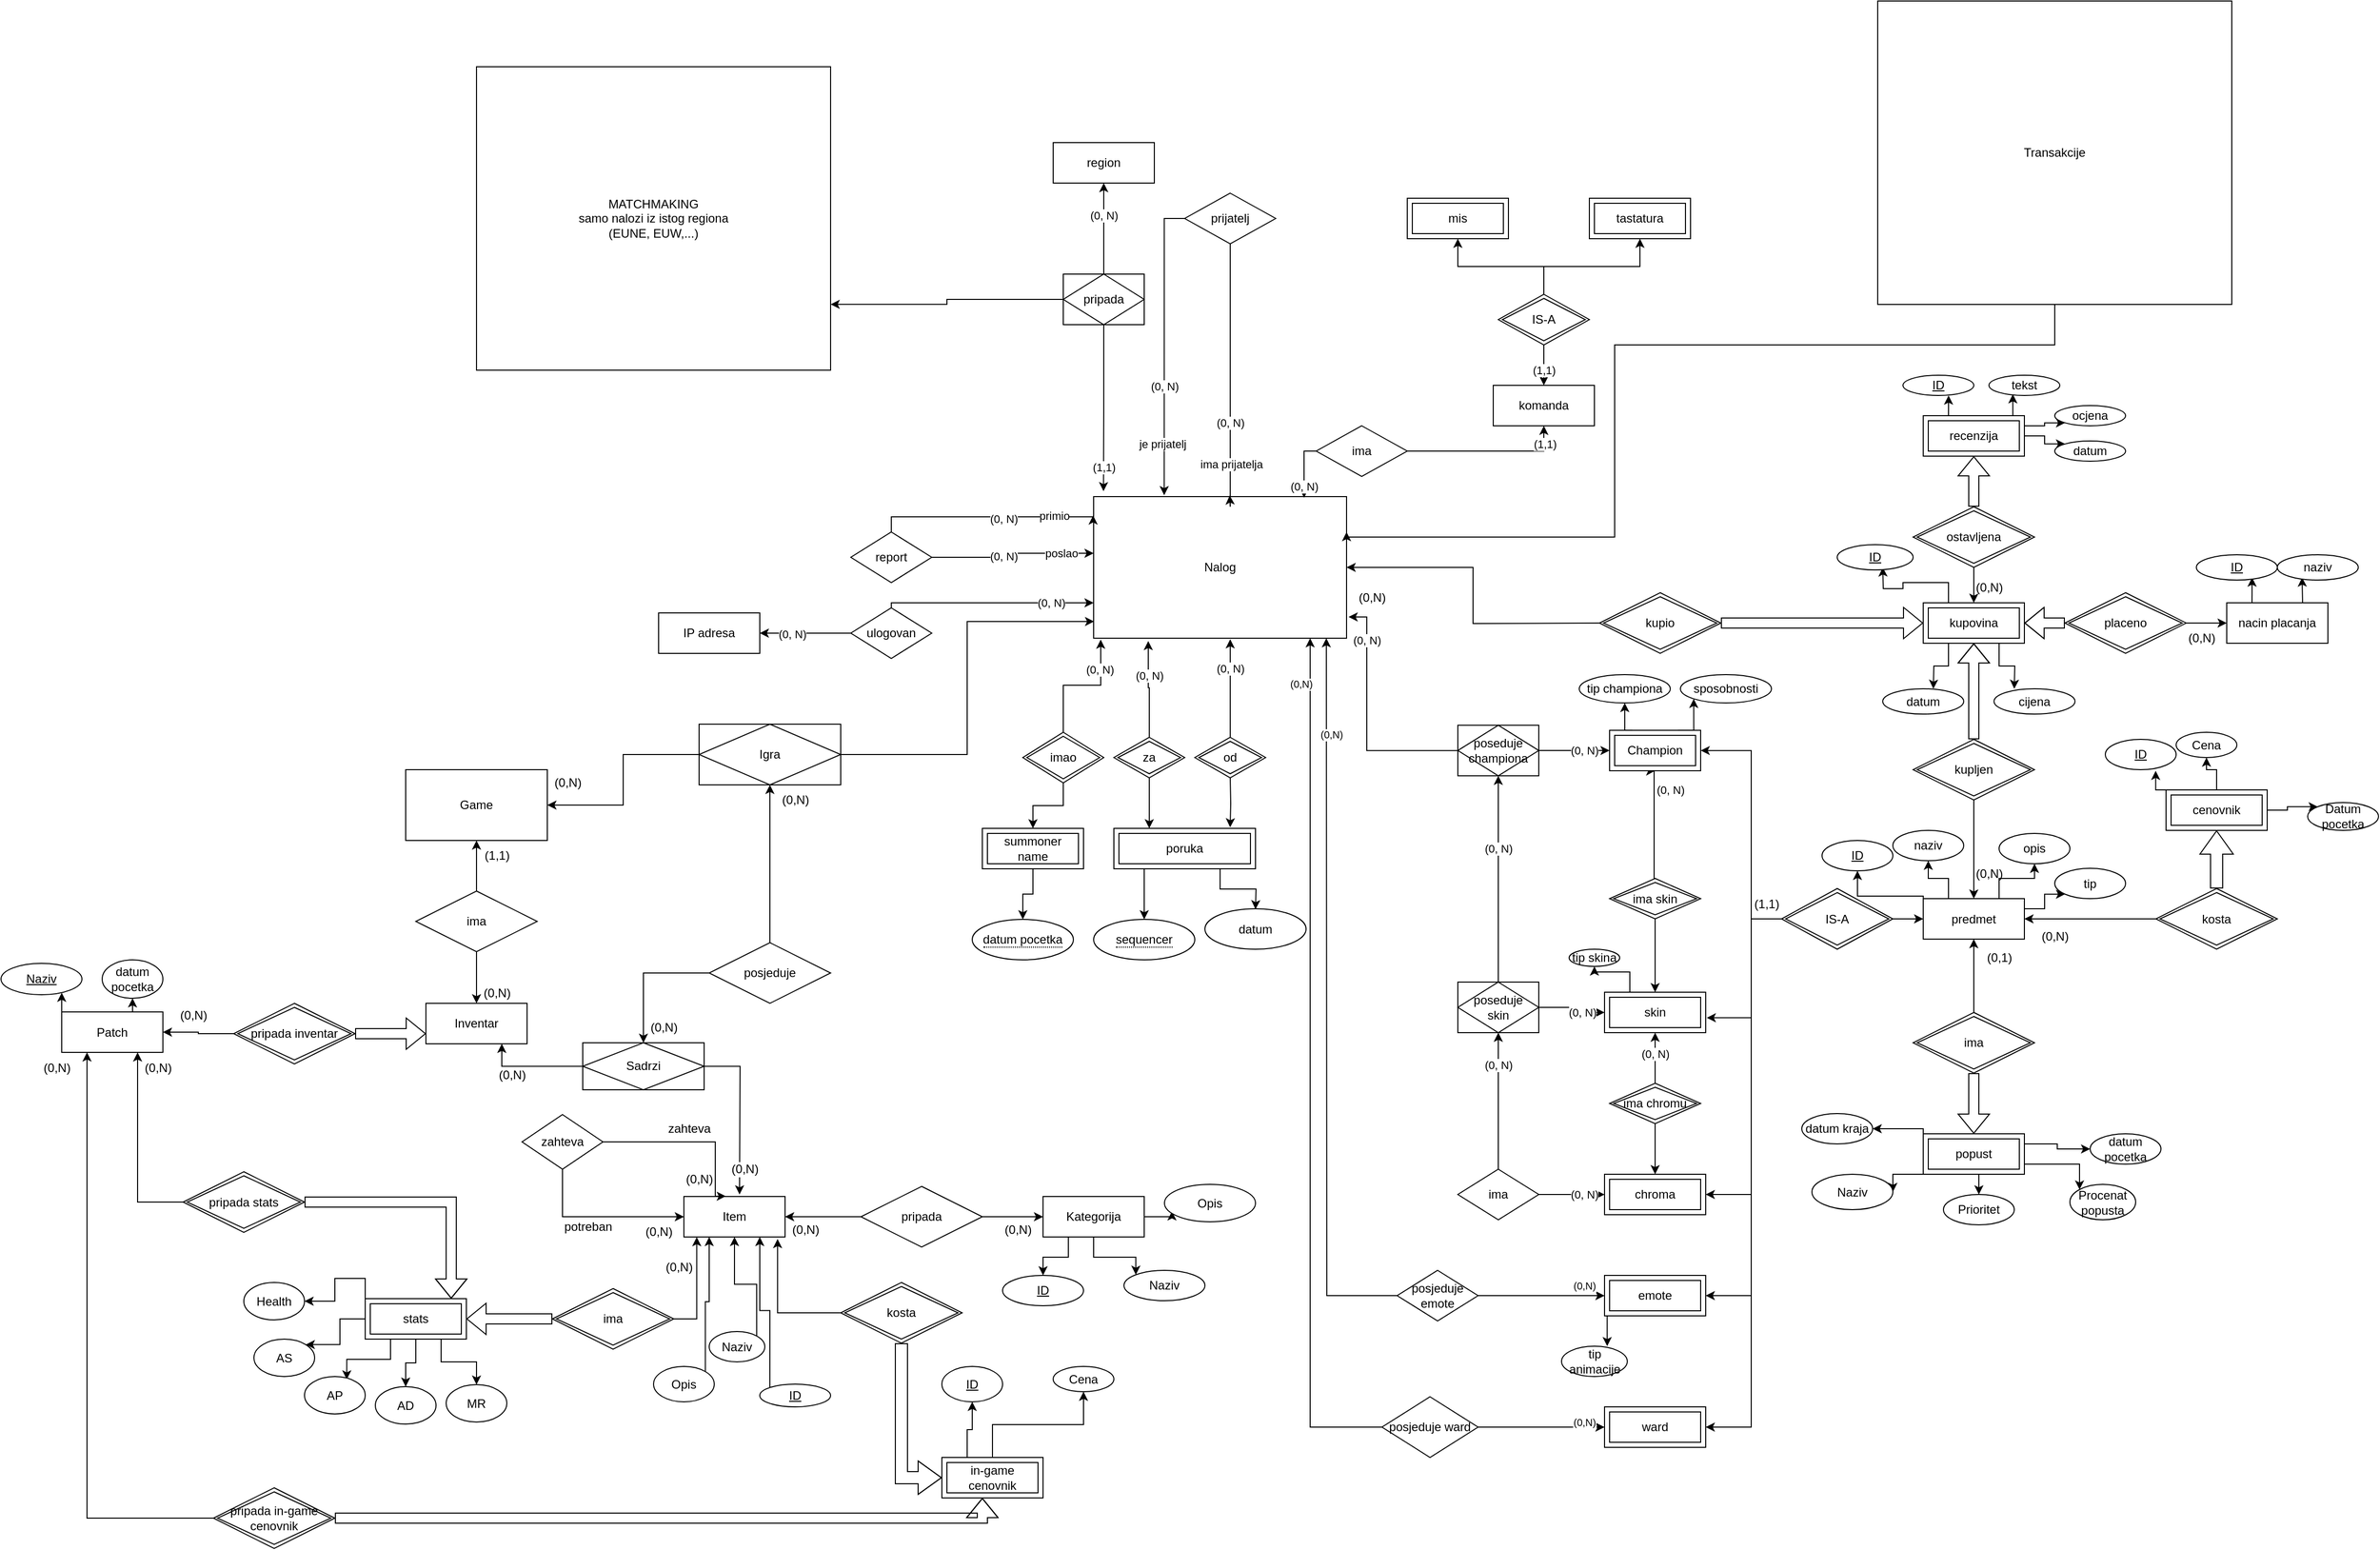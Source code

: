 <mxfile version="21.3.2" type="github">
  <diagram id="R2lEEEUBdFMjLlhIrx00" name="Page-1">
    <mxGraphModel dx="2924" dy="2216" grid="1" gridSize="10" guides="1" tooltips="1" connect="1" arrows="1" fold="1" page="1" pageScale="1" pageWidth="850" pageHeight="1100" math="0" shadow="0" extFonts="Permanent Marker^https://fonts.googleapis.com/css?family=Permanent+Marker">
      <root>
        <mxCell id="0" />
        <mxCell id="1" parent="0" />
        <mxCell id="yfBjnqdeHr14PMCk5z5g-1" value="Nalog" style="whiteSpace=wrap;html=1;align=center;" parent="1" vertex="1">
          <mxGeometry x="500" y="380" width="250" height="140" as="geometry" />
        </mxCell>
        <mxCell id="yfBjnqdeHr14PMCk5z5g-2" style="edgeStyle=orthogonalEdgeStyle;rounded=0;orthogonalLoop=1;jettySize=auto;html=1;exitX=0.5;exitY=1;exitDx=0;exitDy=0;entryX=0.538;entryY=-0.008;entryDx=0;entryDy=0;entryPerimeter=0;" parent="1" source="yfBjnqdeHr14PMCk5z5g-8" target="yfBjnqdeHr14PMCk5z5g-1" edge="1">
          <mxGeometry relative="1" as="geometry">
            <mxPoint x="635" y="150" as="sourcePoint" />
            <mxPoint x="714" y="390" as="targetPoint" />
            <Array as="points">
              <mxPoint x="635" y="390" />
            </Array>
          </mxGeometry>
        </mxCell>
        <mxCell id="yfBjnqdeHr14PMCk5z5g-3" value="(0, N)" style="edgeLabel;html=1;align=center;verticalAlign=middle;resizable=0;points=[];" parent="yfBjnqdeHr14PMCk5z5g-2" vertex="1" connectable="0">
          <mxGeometry x="0.39" relative="1" as="geometry">
            <mxPoint y="-12" as="offset" />
          </mxGeometry>
        </mxCell>
        <mxCell id="yfBjnqdeHr14PMCk5z5g-4" value="ima prijatelja" style="edgeLabel;html=1;align=center;verticalAlign=middle;resizable=0;points=[];" parent="yfBjnqdeHr14PMCk5z5g-2" vertex="1" connectable="0">
          <mxGeometry x="0.6" y="1" relative="1" as="geometry">
            <mxPoint as="offset" />
          </mxGeometry>
        </mxCell>
        <mxCell id="yfBjnqdeHr14PMCk5z5g-5" style="edgeStyle=orthogonalEdgeStyle;rounded=0;orthogonalLoop=1;jettySize=auto;html=1;exitX=0;exitY=0.5;exitDx=0;exitDy=0;entryX=0.279;entryY=-0.01;entryDx=0;entryDy=0;entryPerimeter=0;" parent="1" source="yfBjnqdeHr14PMCk5z5g-8" target="yfBjnqdeHr14PMCk5z5g-1" edge="1">
          <mxGeometry relative="1" as="geometry">
            <mxPoint x="570" y="330" as="sourcePoint" />
            <mxPoint x="570" y="400" as="targetPoint" />
            <Array as="points">
              <mxPoint x="570" y="105" />
            </Array>
          </mxGeometry>
        </mxCell>
        <mxCell id="yfBjnqdeHr14PMCk5z5g-6" value="je prijatelj" style="edgeLabel;html=1;align=center;verticalAlign=middle;resizable=0;points=[];" parent="yfBjnqdeHr14PMCk5z5g-5" vertex="1" connectable="0">
          <mxGeometry x="0.733" y="-2" relative="1" as="geometry">
            <mxPoint y="-12" as="offset" />
          </mxGeometry>
        </mxCell>
        <mxCell id="yfBjnqdeHr14PMCk5z5g-7" value="(0, N)" style="edgeLabel;html=1;align=center;verticalAlign=middle;resizable=0;points=[];" parent="yfBjnqdeHr14PMCk5z5g-5" vertex="1" connectable="0">
          <mxGeometry x="0.267" relative="1" as="geometry">
            <mxPoint as="offset" />
          </mxGeometry>
        </mxCell>
        <mxCell id="yfBjnqdeHr14PMCk5z5g-8" value="prijatelj" style="shape=rhombus;perimeter=rhombusPerimeter;whiteSpace=wrap;html=1;align=center;" parent="1" vertex="1">
          <mxGeometry x="590" y="80" width="90" height="50" as="geometry" />
        </mxCell>
        <mxCell id="yfBjnqdeHr14PMCk5z5g-9" value="" style="edgeStyle=orthogonalEdgeStyle;rounded=0;orthogonalLoop=1;jettySize=auto;html=1;entryX=0.216;entryY=1.02;entryDx=0;entryDy=0;entryPerimeter=0;" parent="1" source="yfBjnqdeHr14PMCk5z5g-12" target="yfBjnqdeHr14PMCk5z5g-1" edge="1">
          <mxGeometry relative="1" as="geometry" />
        </mxCell>
        <mxCell id="yfBjnqdeHr14PMCk5z5g-10" value="(0, N)" style="edgeLabel;html=1;align=center;verticalAlign=middle;resizable=0;points=[];" parent="yfBjnqdeHr14PMCk5z5g-9" vertex="1" connectable="0">
          <mxGeometry x="0.3" y="-1" relative="1" as="geometry">
            <mxPoint as="offset" />
          </mxGeometry>
        </mxCell>
        <mxCell id="yfBjnqdeHr14PMCk5z5g-11" style="edgeStyle=orthogonalEdgeStyle;rounded=0;orthogonalLoop=1;jettySize=auto;html=1;entryX=0.25;entryY=0;entryDx=0;entryDy=0;" parent="1" source="yfBjnqdeHr14PMCk5z5g-12" target="yfBjnqdeHr14PMCk5z5g-19" edge="1">
          <mxGeometry relative="1" as="geometry" />
        </mxCell>
        <mxCell id="yfBjnqdeHr14PMCk5z5g-12" value="za" style="shape=rhombus;double=1;perimeter=rhombusPerimeter;whiteSpace=wrap;html=1;align=center;" parent="1" vertex="1">
          <mxGeometry x="520" y="618" width="70" height="40" as="geometry" />
        </mxCell>
        <mxCell id="yfBjnqdeHr14PMCk5z5g-13" style="edgeStyle=orthogonalEdgeStyle;rounded=0;orthogonalLoop=1;jettySize=auto;html=1;" parent="1" source="yfBjnqdeHr14PMCk5z5g-16" edge="1">
          <mxGeometry relative="1" as="geometry">
            <mxPoint x="635" y="521" as="targetPoint" />
            <Array as="points">
              <mxPoint x="635" y="521" />
            </Array>
          </mxGeometry>
        </mxCell>
        <mxCell id="yfBjnqdeHr14PMCk5z5g-14" value="(0, N)" style="edgeLabel;html=1;align=center;verticalAlign=middle;resizable=0;points=[];" parent="yfBjnqdeHr14PMCk5z5g-13" vertex="1" connectable="0">
          <mxGeometry x="0.347" y="2" relative="1" as="geometry">
            <mxPoint x="2" y="-3" as="offset" />
          </mxGeometry>
        </mxCell>
        <mxCell id="yfBjnqdeHr14PMCk5z5g-15" style="edgeStyle=orthogonalEdgeStyle;rounded=0;orthogonalLoop=1;jettySize=auto;html=1;entryX=0.821;entryY=-0.025;entryDx=0;entryDy=0;entryPerimeter=0;" parent="1" target="yfBjnqdeHr14PMCk5z5g-19" edge="1">
          <mxGeometry relative="1" as="geometry">
            <mxPoint x="635" y="658" as="sourcePoint" />
          </mxGeometry>
        </mxCell>
        <mxCell id="yfBjnqdeHr14PMCk5z5g-16" value="od" style="shape=rhombus;double=1;perimeter=rhombusPerimeter;whiteSpace=wrap;html=1;align=center;" parent="1" vertex="1">
          <mxGeometry x="600" y="618" width="70" height="40" as="geometry" />
        </mxCell>
        <mxCell id="yfBjnqdeHr14PMCk5z5g-17" style="edgeStyle=orthogonalEdgeStyle;rounded=0;orthogonalLoop=1;jettySize=auto;html=1;entryX=0.5;entryY=0;entryDx=0;entryDy=0;" parent="1" source="yfBjnqdeHr14PMCk5z5g-19" target="yfBjnqdeHr14PMCk5z5g-20" edge="1">
          <mxGeometry relative="1" as="geometry">
            <Array as="points">
              <mxPoint x="550" y="788" />
              <mxPoint x="550" y="788" />
            </Array>
          </mxGeometry>
        </mxCell>
        <mxCell id="yfBjnqdeHr14PMCk5z5g-18" style="edgeStyle=orthogonalEdgeStyle;rounded=0;orthogonalLoop=1;jettySize=auto;html=1;exitX=0.75;exitY=1;exitDx=0;exitDy=0;entryX=0.5;entryY=0;entryDx=0;entryDy=0;" parent="1" source="yfBjnqdeHr14PMCk5z5g-19" edge="1">
          <mxGeometry relative="1" as="geometry">
            <mxPoint x="660" y="788" as="targetPoint" />
          </mxGeometry>
        </mxCell>
        <mxCell id="yfBjnqdeHr14PMCk5z5g-19" value="poruka" style="shape=ext;margin=3;double=1;whiteSpace=wrap;html=1;align=center;" parent="1" vertex="1">
          <mxGeometry x="520" y="708" width="140" height="40" as="geometry" />
        </mxCell>
        <mxCell id="yfBjnqdeHr14PMCk5z5g-20" value="&lt;span style=&quot;border-bottom: 1px dotted&quot;&gt;sequencer&lt;/span&gt;" style="ellipse;whiteSpace=wrap;html=1;align=center;" parent="1" vertex="1">
          <mxGeometry x="500" y="798" width="100" height="40" as="geometry" />
        </mxCell>
        <mxCell id="yfBjnqdeHr14PMCk5z5g-21" value="datum" style="ellipse;whiteSpace=wrap;html=1;align=center;" parent="1" vertex="1">
          <mxGeometry x="610" y="787.5" width="100" height="40" as="geometry" />
        </mxCell>
        <mxCell id="yfBjnqdeHr14PMCk5z5g-22" value="region" style="whiteSpace=wrap;html=1;align=center;" parent="1" vertex="1">
          <mxGeometry x="460" y="30" width="100" height="40" as="geometry" />
        </mxCell>
        <mxCell id="yfBjnqdeHr14PMCk5z5g-23" value="" style="edgeStyle=orthogonalEdgeStyle;rounded=0;orthogonalLoop=1;jettySize=auto;html=1;exitX=0.5;exitY=0;exitDx=0;exitDy=0;exitPerimeter=0;" parent="1" source="yfBjnqdeHr14PMCk5z5g-68" target="yfBjnqdeHr14PMCk5z5g-22" edge="1">
          <mxGeometry relative="1" as="geometry">
            <mxPoint x="510" y="150" as="sourcePoint" />
          </mxGeometry>
        </mxCell>
        <mxCell id="yfBjnqdeHr14PMCk5z5g-24" value="(0, N)" style="edgeLabel;html=1;align=center;verticalAlign=middle;resizable=0;points=[];" parent="yfBjnqdeHr14PMCk5z5g-23" vertex="1" connectable="0">
          <mxGeometry x="0.305" y="2" relative="1" as="geometry">
            <mxPoint x="2" as="offset" />
          </mxGeometry>
        </mxCell>
        <mxCell id="yfBjnqdeHr14PMCk5z5g-25" style="edgeStyle=orthogonalEdgeStyle;rounded=0;orthogonalLoop=1;jettySize=auto;html=1;exitX=0.5;exitY=1;exitDx=0;exitDy=0;entryX=0.039;entryY=-0.038;entryDx=0;entryDy=0;entryPerimeter=0;" parent="1" source="yfBjnqdeHr14PMCk5z5g-68" target="yfBjnqdeHr14PMCk5z5g-1" edge="1">
          <mxGeometry relative="1" as="geometry">
            <mxPoint x="510" y="200" as="sourcePoint" />
            <mxPoint x="510" y="410" as="targetPoint" />
          </mxGeometry>
        </mxCell>
        <mxCell id="yfBjnqdeHr14PMCk5z5g-26" value="(1,1)" style="edgeLabel;html=1;align=center;verticalAlign=middle;resizable=0;points=[];" parent="yfBjnqdeHr14PMCk5z5g-25" vertex="1" connectable="0">
          <mxGeometry x="0.707" relative="1" as="geometry">
            <mxPoint as="offset" />
          </mxGeometry>
        </mxCell>
        <mxCell id="yfBjnqdeHr14PMCk5z5g-27" value="" style="edgeStyle=orthogonalEdgeStyle;rounded=0;orthogonalLoop=1;jettySize=auto;html=1;entryX=0;entryY=0.5;entryDx=0;entryDy=0;exitX=1;exitY=0.5;exitDx=0;exitDy=0;" parent="1" source="yfBjnqdeHr14PMCk5z5g-44" target="2M90Gd991hqFJUde-eGh-128" edge="1">
          <mxGeometry relative="1" as="geometry">
            <mxPoint x="940" y="576.06" as="sourcePoint" />
            <mxPoint x="1005" y="631.06" as="targetPoint" />
          </mxGeometry>
        </mxCell>
        <mxCell id="yfBjnqdeHr14PMCk5z5g-28" value="(0, N)" style="edgeLabel;html=1;align=center;verticalAlign=middle;resizable=0;points=[];" parent="yfBjnqdeHr14PMCk5z5g-27" vertex="1" connectable="0">
          <mxGeometry x="0.286" relative="1" as="geometry">
            <mxPoint as="offset" />
          </mxGeometry>
        </mxCell>
        <mxCell id="yfBjnqdeHr14PMCk5z5g-30" value="" style="edgeStyle=orthogonalEdgeStyle;rounded=0;orthogonalLoop=1;jettySize=auto;html=1;entryX=0.5;entryY=1;entryDx=0;entryDy=0;exitX=0.5;exitY=0;exitDx=0;exitDy=0;" parent="1" source="yfBjnqdeHr14PMCk5z5g-33" target="2M90Gd991hqFJUde-eGh-128" edge="1">
          <mxGeometry relative="1" as="geometry">
            <mxPoint x="1054.409" y="752.526" as="sourcePoint" />
            <mxPoint x="1054.409" y="720.0" as="targetPoint" />
            <Array as="points">
              <mxPoint x="1054" y="651" />
            </Array>
          </mxGeometry>
        </mxCell>
        <mxCell id="yfBjnqdeHr14PMCk5z5g-31" value="(0, N)" style="edgeLabel;html=1;align=center;verticalAlign=middle;resizable=0;points=[];" parent="yfBjnqdeHr14PMCk5z5g-30" vertex="1" connectable="0">
          <mxGeometry x="0.278" relative="1" as="geometry">
            <mxPoint x="16" y="-19" as="offset" />
          </mxGeometry>
        </mxCell>
        <mxCell id="yfBjnqdeHr14PMCk5z5g-32" value="" style="edgeStyle=orthogonalEdgeStyle;rounded=0;orthogonalLoop=1;jettySize=auto;html=1;" parent="1" source="yfBjnqdeHr14PMCk5z5g-33" target="yfBjnqdeHr14PMCk5z5g-34" edge="1">
          <mxGeometry relative="1" as="geometry" />
        </mxCell>
        <mxCell id="yfBjnqdeHr14PMCk5z5g-33" value="ima skin" style="shape=rhombus;double=1;perimeter=rhombusPerimeter;whiteSpace=wrap;html=1;align=center;" parent="1" vertex="1">
          <mxGeometry x="1010" y="757.5" width="90" height="40" as="geometry" />
        </mxCell>
        <mxCell id="2M90Gd991hqFJUde-eGh-112" style="edgeStyle=orthogonalEdgeStyle;rounded=0;orthogonalLoop=1;jettySize=auto;html=1;exitX=0.25;exitY=0;exitDx=0;exitDy=0;entryX=0.5;entryY=1;entryDx=0;entryDy=0;" parent="1" source="yfBjnqdeHr14PMCk5z5g-34" target="2M90Gd991hqFJUde-eGh-111" edge="1">
          <mxGeometry relative="1" as="geometry" />
        </mxCell>
        <mxCell id="yfBjnqdeHr14PMCk5z5g-34" value="skin" style="shape=ext;margin=3;double=1;whiteSpace=wrap;html=1;align=center;" parent="1" vertex="1">
          <mxGeometry x="1005" y="870" width="100" height="40" as="geometry" />
        </mxCell>
        <mxCell id="yfBjnqdeHr14PMCk5z5g-35" value="" style="edgeStyle=orthogonalEdgeStyle;rounded=0;orthogonalLoop=1;jettySize=auto;html=1;entryX=0.5;entryY=1;entryDx=0;entryDy=0;exitX=0.5;exitY=0;exitDx=0;exitDy=0;" parent="1" source="yfBjnqdeHr14PMCk5z5g-47" target="yfBjnqdeHr14PMCk5z5g-44" edge="1">
          <mxGeometry relative="1" as="geometry">
            <mxPoint x="900" y="675" as="sourcePoint" />
            <mxPoint x="900" y="620" as="targetPoint" />
          </mxGeometry>
        </mxCell>
        <mxCell id="yfBjnqdeHr14PMCk5z5g-36" value="(0, N)" style="edgeLabel;html=1;align=center;verticalAlign=middle;resizable=0;points=[];" parent="yfBjnqdeHr14PMCk5z5g-35" vertex="1" connectable="0">
          <mxGeometry x="0.299" relative="1" as="geometry">
            <mxPoint as="offset" />
          </mxGeometry>
        </mxCell>
        <mxCell id="yfBjnqdeHr14PMCk5z5g-37" value="chroma" style="shape=ext;margin=3;double=1;whiteSpace=wrap;html=1;align=center;" parent="1" vertex="1">
          <mxGeometry x="1005" y="1050" width="100" height="40" as="geometry" />
        </mxCell>
        <mxCell id="yfBjnqdeHr14PMCk5z5g-38" value="" style="edgeStyle=orthogonalEdgeStyle;rounded=0;orthogonalLoop=1;jettySize=auto;html=1;" parent="1" source="yfBjnqdeHr14PMCk5z5g-41" target="yfBjnqdeHr14PMCk5z5g-34" edge="1">
          <mxGeometry relative="1" as="geometry" />
        </mxCell>
        <mxCell id="yfBjnqdeHr14PMCk5z5g-39" value="(0, N)" style="edgeLabel;html=1;align=center;verticalAlign=middle;resizable=0;points=[];" parent="yfBjnqdeHr14PMCk5z5g-38" vertex="1" connectable="0">
          <mxGeometry x="0.181" relative="1" as="geometry">
            <mxPoint as="offset" />
          </mxGeometry>
        </mxCell>
        <mxCell id="yfBjnqdeHr14PMCk5z5g-40" value="" style="edgeStyle=orthogonalEdgeStyle;rounded=0;orthogonalLoop=1;jettySize=auto;html=1;" parent="1" source="yfBjnqdeHr14PMCk5z5g-41" target="yfBjnqdeHr14PMCk5z5g-37" edge="1">
          <mxGeometry relative="1" as="geometry" />
        </mxCell>
        <mxCell id="yfBjnqdeHr14PMCk5z5g-41" value="ima chromu" style="shape=rhombus;double=1;perimeter=rhombusPerimeter;whiteSpace=wrap;html=1;align=center;" parent="1" vertex="1">
          <mxGeometry x="1010" y="960" width="90" height="40" as="geometry" />
        </mxCell>
        <mxCell id="yfBjnqdeHr14PMCk5z5g-42" style="edgeStyle=orthogonalEdgeStyle;rounded=0;orthogonalLoop=1;jettySize=auto;html=1;entryX=1.008;entryY=0.85;entryDx=0;entryDy=0;entryPerimeter=0;" parent="1" source="yfBjnqdeHr14PMCk5z5g-44" target="yfBjnqdeHr14PMCk5z5g-1" edge="1">
          <mxGeometry relative="1" as="geometry">
            <Array as="points">
              <mxPoint x="770" y="631" />
              <mxPoint x="770" y="499" />
            </Array>
          </mxGeometry>
        </mxCell>
        <mxCell id="yfBjnqdeHr14PMCk5z5g-43" value="(0, N)" style="edgeLabel;html=1;align=center;verticalAlign=middle;resizable=0;points=[];" parent="yfBjnqdeHr14PMCk5z5g-42" vertex="1" connectable="0">
          <mxGeometry x="0.66" relative="1" as="geometry">
            <mxPoint as="offset" />
          </mxGeometry>
        </mxCell>
        <mxCell id="yfBjnqdeHr14PMCk5z5g-44" value="poseduje&lt;br style=&quot;border-color: var(--border-color);&quot;&gt;championa" style="shape=associativeEntity;whiteSpace=wrap;html=1;align=center;" parent="1" vertex="1">
          <mxGeometry x="860" y="606.06" width="80" height="50" as="geometry" />
        </mxCell>
        <mxCell id="yfBjnqdeHr14PMCk5z5g-45" style="edgeStyle=orthogonalEdgeStyle;rounded=0;orthogonalLoop=1;jettySize=auto;html=1;entryX=0;entryY=0.5;entryDx=0;entryDy=0;" parent="1" source="yfBjnqdeHr14PMCk5z5g-47" target="yfBjnqdeHr14PMCk5z5g-34" edge="1">
          <mxGeometry relative="1" as="geometry" />
        </mxCell>
        <mxCell id="yfBjnqdeHr14PMCk5z5g-46" value="(0, N)" style="edgeLabel;html=1;align=center;verticalAlign=middle;resizable=0;points=[];" parent="yfBjnqdeHr14PMCk5z5g-45" vertex="1" connectable="0">
          <mxGeometry x="0.372" relative="1" as="geometry">
            <mxPoint as="offset" />
          </mxGeometry>
        </mxCell>
        <mxCell id="yfBjnqdeHr14PMCk5z5g-47" value="poseduje&lt;br style=&quot;border-color: var(--border-color);&quot;&gt;skin" style="shape=associativeEntity;whiteSpace=wrap;html=1;align=center;" parent="1" vertex="1">
          <mxGeometry x="860" y="860" width="80" height="50" as="geometry" />
        </mxCell>
        <mxCell id="yfBjnqdeHr14PMCk5z5g-48" style="edgeStyle=orthogonalEdgeStyle;rounded=0;orthogonalLoop=1;jettySize=auto;html=1;entryX=0;entryY=0.5;entryDx=0;entryDy=0;exitX=1;exitY=0.5;exitDx=0;exitDy=0;" parent="1" source="yfBjnqdeHr14PMCk5z5g-88" target="yfBjnqdeHr14PMCk5z5g-37" edge="1">
          <mxGeometry relative="1" as="geometry">
            <mxPoint x="940" y="850" as="sourcePoint" />
          </mxGeometry>
        </mxCell>
        <mxCell id="yfBjnqdeHr14PMCk5z5g-49" value="(0, N)" style="edgeLabel;html=1;align=center;verticalAlign=middle;resizable=0;points=[];" parent="yfBjnqdeHr14PMCk5z5g-48" vertex="1" connectable="0">
          <mxGeometry x="0.39" relative="1" as="geometry">
            <mxPoint as="offset" />
          </mxGeometry>
        </mxCell>
        <mxCell id="yfBjnqdeHr14PMCk5z5g-50" value="" style="edgeStyle=orthogonalEdgeStyle;rounded=0;orthogonalLoop=1;jettySize=auto;html=1;exitX=0.5;exitY=0;exitDx=0;exitDy=0;" parent="1" source="yfBjnqdeHr14PMCk5z5g-88" target="yfBjnqdeHr14PMCk5z5g-47" edge="1">
          <mxGeometry relative="1" as="geometry">
            <mxPoint x="900" y="825" as="sourcePoint" />
          </mxGeometry>
        </mxCell>
        <mxCell id="yfBjnqdeHr14PMCk5z5g-51" value="(0, N)" style="edgeLabel;html=1;align=center;verticalAlign=middle;resizable=0;points=[];" parent="yfBjnqdeHr14PMCk5z5g-50" vertex="1" connectable="0">
          <mxGeometry x="0.66" y="1" relative="1" as="geometry">
            <mxPoint x="1" y="9" as="offset" />
          </mxGeometry>
        </mxCell>
        <mxCell id="yfBjnqdeHr14PMCk5z5g-52" value="" style="edgeStyle=orthogonalEdgeStyle;rounded=0;orthogonalLoop=1;jettySize=auto;html=1;" parent="1" source="yfBjnqdeHr14PMCk5z5g-55" target="yfBjnqdeHr14PMCk5z5g-57" edge="1">
          <mxGeometry relative="1" as="geometry" />
        </mxCell>
        <mxCell id="yfBjnqdeHr14PMCk5z5g-53" style="edgeStyle=orthogonalEdgeStyle;rounded=0;orthogonalLoop=1;jettySize=auto;html=1;entryX=0.028;entryY=1.01;entryDx=0;entryDy=0;entryPerimeter=0;" parent="1" source="yfBjnqdeHr14PMCk5z5g-55" target="yfBjnqdeHr14PMCk5z5g-1" edge="1">
          <mxGeometry relative="1" as="geometry">
            <mxPoint x="510" y="530" as="targetPoint" />
          </mxGeometry>
        </mxCell>
        <mxCell id="yfBjnqdeHr14PMCk5z5g-54" value="(0, N)" style="edgeLabel;html=1;align=center;verticalAlign=middle;resizable=0;points=[];" parent="yfBjnqdeHr14PMCk5z5g-53" vertex="1" connectable="0">
          <mxGeometry x="0.333" y="1" relative="1" as="geometry">
            <mxPoint y="-14" as="offset" />
          </mxGeometry>
        </mxCell>
        <mxCell id="yfBjnqdeHr14PMCk5z5g-55" value="imao" style="shape=rhombus;double=1;perimeter=rhombusPerimeter;whiteSpace=wrap;html=1;align=center;" parent="1" vertex="1">
          <mxGeometry x="430" y="613" width="80" height="50" as="geometry" />
        </mxCell>
        <mxCell id="yfBjnqdeHr14PMCk5z5g-56" value="" style="edgeStyle=orthogonalEdgeStyle;rounded=0;orthogonalLoop=1;jettySize=auto;html=1;" parent="1" source="yfBjnqdeHr14PMCk5z5g-57" target="yfBjnqdeHr14PMCk5z5g-58" edge="1">
          <mxGeometry relative="1" as="geometry" />
        </mxCell>
        <mxCell id="yfBjnqdeHr14PMCk5z5g-57" value="summoner name" style="shape=ext;margin=3;double=1;whiteSpace=wrap;html=1;align=center;" parent="1" vertex="1">
          <mxGeometry x="390" y="708" width="100" height="40" as="geometry" />
        </mxCell>
        <mxCell id="yfBjnqdeHr14PMCk5z5g-58" value="&lt;span style=&quot;border-bottom: 1px dotted&quot;&gt;datum pocetka&lt;/span&gt;" style="ellipse;whiteSpace=wrap;html=1;align=center;" parent="1" vertex="1">
          <mxGeometry x="380" y="798" width="100" height="40" as="geometry" />
        </mxCell>
        <mxCell id="yfBjnqdeHr14PMCk5z5g-59" style="edgeStyle=orthogonalEdgeStyle;rounded=0;orthogonalLoop=1;jettySize=auto;html=1;exitX=0.5;exitY=0;exitDx=0;exitDy=0;entryX=-0.002;entryY=0.133;entryDx=0;entryDy=0;entryPerimeter=0;" parent="1" source="yfBjnqdeHr14PMCk5z5g-65" target="yfBjnqdeHr14PMCk5z5g-1" edge="1">
          <mxGeometry relative="1" as="geometry">
            <mxPoint x="260" y="410" as="sourcePoint" />
            <mxPoint x="480" y="445" as="targetPoint" />
            <Array as="points">
              <mxPoint x="300" y="400" />
              <mxPoint x="500" y="400" />
            </Array>
          </mxGeometry>
        </mxCell>
        <mxCell id="yfBjnqdeHr14PMCk5z5g-60" value="primio" style="edgeLabel;html=1;align=center;verticalAlign=middle;resizable=0;points=[];" parent="yfBjnqdeHr14PMCk5z5g-59" vertex="1" connectable="0">
          <mxGeometry x="0.495" y="1" relative="1" as="geometry">
            <mxPoint x="14" as="offset" />
          </mxGeometry>
        </mxCell>
        <mxCell id="yfBjnqdeHr14PMCk5z5g-61" value="(0, N)" style="edgeLabel;html=1;align=center;verticalAlign=middle;resizable=0;points=[];" parent="yfBjnqdeHr14PMCk5z5g-59" vertex="1" connectable="0">
          <mxGeometry x="0.163" y="-2" relative="1" as="geometry">
            <mxPoint as="offset" />
          </mxGeometry>
        </mxCell>
        <mxCell id="yfBjnqdeHr14PMCk5z5g-62" style="edgeStyle=orthogonalEdgeStyle;rounded=0;orthogonalLoop=1;jettySize=auto;html=1;entryX=0;entryY=0.4;entryDx=0;entryDy=0;entryPerimeter=0;" parent="1" source="yfBjnqdeHr14PMCk5z5g-65" target="yfBjnqdeHr14PMCk5z5g-1" edge="1">
          <mxGeometry relative="1" as="geometry">
            <mxPoint x="480" y="460" as="targetPoint" />
          </mxGeometry>
        </mxCell>
        <mxCell id="yfBjnqdeHr14PMCk5z5g-63" value="poslao" style="edgeLabel;html=1;align=center;verticalAlign=middle;resizable=0;points=[];" parent="yfBjnqdeHr14PMCk5z5g-62" vertex="1" connectable="0">
          <mxGeometry x="0.608" relative="1" as="geometry">
            <mxPoint as="offset" />
          </mxGeometry>
        </mxCell>
        <mxCell id="yfBjnqdeHr14PMCk5z5g-64" value="(0, N)" style="edgeLabel;html=1;align=center;verticalAlign=middle;resizable=0;points=[];" parent="yfBjnqdeHr14PMCk5z5g-62" vertex="1" connectable="0">
          <mxGeometry x="-0.142" y="1" relative="1" as="geometry">
            <mxPoint as="offset" />
          </mxGeometry>
        </mxCell>
        <mxCell id="yfBjnqdeHr14PMCk5z5g-65" value="report" style="rhombus;whiteSpace=wrap;html=1;" parent="1" vertex="1">
          <mxGeometry x="260" y="415" width="80" height="50" as="geometry" />
        </mxCell>
        <mxCell id="yfBjnqdeHr14PMCk5z5g-66" value="MATCHMAKING&lt;br&gt;samo nalozi iz istog regiona&lt;br&gt;(EUNE, EUW,...)" style="rounded=0;whiteSpace=wrap;html=1;" parent="1" vertex="1">
          <mxGeometry x="-110" y="-45" width="350" height="300" as="geometry" />
        </mxCell>
        <mxCell id="yfBjnqdeHr14PMCk5z5g-67" style="edgeStyle=orthogonalEdgeStyle;rounded=0;orthogonalLoop=1;jettySize=auto;html=1;entryX=1;entryY=0.783;entryDx=0;entryDy=0;entryPerimeter=0;" parent="1" source="yfBjnqdeHr14PMCk5z5g-68" target="yfBjnqdeHr14PMCk5z5g-66" edge="1">
          <mxGeometry relative="1" as="geometry" />
        </mxCell>
        <mxCell id="yfBjnqdeHr14PMCk5z5g-68" value="pripada" style="shape=associativeEntity;whiteSpace=wrap;html=1;align=center;" parent="1" vertex="1">
          <mxGeometry x="470" y="160" width="80" height="50" as="geometry" />
        </mxCell>
        <mxCell id="yfBjnqdeHr14PMCk5z5g-69" style="edgeStyle=orthogonalEdgeStyle;rounded=0;orthogonalLoop=1;jettySize=auto;html=1;entryX=0;entryY=0.75;entryDx=0;entryDy=0;" parent="1" source="yfBjnqdeHr14PMCk5z5g-73" target="yfBjnqdeHr14PMCk5z5g-1" edge="1">
          <mxGeometry relative="1" as="geometry">
            <Array as="points">
              <mxPoint x="300" y="485" />
            </Array>
          </mxGeometry>
        </mxCell>
        <mxCell id="yfBjnqdeHr14PMCk5z5g-70" value="(0, N)" style="edgeLabel;html=1;align=center;verticalAlign=middle;resizable=0;points=[];" parent="yfBjnqdeHr14PMCk5z5g-69" vertex="1" connectable="0">
          <mxGeometry x="0.74" y="-1" relative="1" as="geometry">
            <mxPoint x="-16" y="-1" as="offset" />
          </mxGeometry>
        </mxCell>
        <mxCell id="yfBjnqdeHr14PMCk5z5g-71" value="" style="edgeStyle=orthogonalEdgeStyle;rounded=0;orthogonalLoop=1;jettySize=auto;html=1;" parent="1" source="yfBjnqdeHr14PMCk5z5g-73" target="yfBjnqdeHr14PMCk5z5g-74" edge="1">
          <mxGeometry relative="1" as="geometry" />
        </mxCell>
        <mxCell id="yfBjnqdeHr14PMCk5z5g-72" value="(0, N)" style="edgeLabel;html=1;align=center;verticalAlign=middle;resizable=0;points=[];" parent="yfBjnqdeHr14PMCk5z5g-71" vertex="1" connectable="0">
          <mxGeometry x="0.287" y="1" relative="1" as="geometry">
            <mxPoint as="offset" />
          </mxGeometry>
        </mxCell>
        <mxCell id="yfBjnqdeHr14PMCk5z5g-73" value="ulogovan" style="rhombus;whiteSpace=wrap;html=1;" parent="1" vertex="1">
          <mxGeometry x="260" y="490" width="80" height="50" as="geometry" />
        </mxCell>
        <mxCell id="yfBjnqdeHr14PMCk5z5g-74" value="IP adresa" style="whiteSpace=wrap;html=1;align=center;" parent="1" vertex="1">
          <mxGeometry x="70" y="495" width="100" height="40" as="geometry" />
        </mxCell>
        <mxCell id="yfBjnqdeHr14PMCk5z5g-75" value="" style="edgeStyle=orthogonalEdgeStyle;rounded=0;orthogonalLoop=1;jettySize=auto;html=1;entryX=0.5;entryY=1;entryDx=0;entryDy=0;" parent="1" source="yfBjnqdeHr14PMCk5z5g-79" target="yfBjnqdeHr14PMCk5z5g-90" edge="1">
          <mxGeometry relative="1" as="geometry">
            <mxPoint x="1045" y="130" as="targetPoint" />
          </mxGeometry>
        </mxCell>
        <mxCell id="yfBjnqdeHr14PMCk5z5g-76" style="edgeStyle=orthogonalEdgeStyle;rounded=0;orthogonalLoop=1;jettySize=auto;html=1;entryX=0.5;entryY=1;entryDx=0;entryDy=0;" parent="1" source="yfBjnqdeHr14PMCk5z5g-79" target="yfBjnqdeHr14PMCk5z5g-89" edge="1">
          <mxGeometry relative="1" as="geometry">
            <mxPoint x="895" y="130" as="targetPoint" />
          </mxGeometry>
        </mxCell>
        <mxCell id="yfBjnqdeHr14PMCk5z5g-77" style="edgeStyle=orthogonalEdgeStyle;rounded=0;orthogonalLoop=1;jettySize=auto;html=1;exitX=0.5;exitY=1;exitDx=0;exitDy=0;entryX=0.5;entryY=0;entryDx=0;entryDy=0;" parent="1" source="yfBjnqdeHr14PMCk5z5g-79" target="yfBjnqdeHr14PMCk5z5g-80" edge="1">
          <mxGeometry relative="1" as="geometry" />
        </mxCell>
        <mxCell id="yfBjnqdeHr14PMCk5z5g-78" value="(1,1)" style="edgeLabel;html=1;align=center;verticalAlign=middle;resizable=0;points=[];" parent="yfBjnqdeHr14PMCk5z5g-77" vertex="1" connectable="0">
          <mxGeometry x="0.233" relative="1" as="geometry">
            <mxPoint as="offset" />
          </mxGeometry>
        </mxCell>
        <mxCell id="yfBjnqdeHr14PMCk5z5g-79" value="IS-A" style="shape=rhombus;double=1;perimeter=rhombusPerimeter;whiteSpace=wrap;html=1;align=center;" parent="1" vertex="1">
          <mxGeometry x="900" y="180" width="90" height="50" as="geometry" />
        </mxCell>
        <mxCell id="yfBjnqdeHr14PMCk5z5g-80" value="komanda" style="whiteSpace=wrap;html=1;align=center;" parent="1" vertex="1">
          <mxGeometry x="895" y="270" width="100" height="40" as="geometry" />
        </mxCell>
        <mxCell id="yfBjnqdeHr14PMCk5z5g-81" style="edgeStyle=orthogonalEdgeStyle;rounded=0;orthogonalLoop=1;jettySize=auto;html=1;entryX=0.832;entryY=0.008;entryDx=0;entryDy=0;entryPerimeter=0;exitX=0;exitY=0.5;exitDx=0;exitDy=0;" parent="1" source="yfBjnqdeHr14PMCk5z5g-85" target="yfBjnqdeHr14PMCk5z5g-1" edge="1">
          <mxGeometry relative="1" as="geometry">
            <mxPoint x="708" y="290" as="sourcePoint" />
            <Array as="points">
              <mxPoint x="708" y="335" />
            </Array>
          </mxGeometry>
        </mxCell>
        <mxCell id="yfBjnqdeHr14PMCk5z5g-82" value="(0, N)" style="edgeLabel;html=1;align=center;verticalAlign=middle;resizable=0;points=[];" parent="yfBjnqdeHr14PMCk5z5g-81" vertex="1" connectable="0">
          <mxGeometry x="0.602" relative="1" as="geometry">
            <mxPoint as="offset" />
          </mxGeometry>
        </mxCell>
        <mxCell id="yfBjnqdeHr14PMCk5z5g-83" style="edgeStyle=orthogonalEdgeStyle;rounded=0;orthogonalLoop=1;jettySize=auto;html=1;entryX=0.5;entryY=1;entryDx=0;entryDy=0;" parent="1" source="yfBjnqdeHr14PMCk5z5g-85" target="yfBjnqdeHr14PMCk5z5g-80" edge="1">
          <mxGeometry relative="1" as="geometry" />
        </mxCell>
        <mxCell id="yfBjnqdeHr14PMCk5z5g-84" value="(1,1)" style="edgeLabel;html=1;align=center;verticalAlign=middle;resizable=0;points=[];" parent="yfBjnqdeHr14PMCk5z5g-83" vertex="1" connectable="0">
          <mxGeometry x="0.772" y="-1" relative="1" as="geometry">
            <mxPoint as="offset" />
          </mxGeometry>
        </mxCell>
        <mxCell id="yfBjnqdeHr14PMCk5z5g-85" value="ima" style="shape=rhombus;perimeter=rhombusPerimeter;whiteSpace=wrap;html=1;align=center;" parent="1" vertex="1">
          <mxGeometry x="720" y="310" width="90" height="50" as="geometry" />
        </mxCell>
        <mxCell id="yfBjnqdeHr14PMCk5z5g-86" style="edgeStyle=orthogonalEdgeStyle;rounded=0;orthogonalLoop=1;jettySize=auto;html=1;entryX=1;entryY=0.25;entryDx=0;entryDy=0;" parent="1" source="yfBjnqdeHr14PMCk5z5g-87" target="yfBjnqdeHr14PMCk5z5g-1" edge="1">
          <mxGeometry relative="1" as="geometry">
            <Array as="points">
              <mxPoint x="1450" y="230" />
              <mxPoint x="1015" y="230" />
              <mxPoint x="1015" y="420" />
              <mxPoint x="750" y="420" />
            </Array>
          </mxGeometry>
        </mxCell>
        <mxCell id="yfBjnqdeHr14PMCk5z5g-87" value="Transakcije" style="rounded=0;whiteSpace=wrap;html=1;" parent="1" vertex="1">
          <mxGeometry x="1275" y="-110" width="350" height="300" as="geometry" />
        </mxCell>
        <mxCell id="yfBjnqdeHr14PMCk5z5g-88" value="ima" style="shape=rhombus;perimeter=rhombusPerimeter;whiteSpace=wrap;html=1;align=center;" parent="1" vertex="1">
          <mxGeometry x="860" y="1045" width="80" height="50" as="geometry" />
        </mxCell>
        <mxCell id="yfBjnqdeHr14PMCk5z5g-89" value="mis" style="shape=ext;margin=3;double=1;whiteSpace=wrap;html=1;align=center;" parent="1" vertex="1">
          <mxGeometry x="810" y="85" width="100" height="40" as="geometry" />
        </mxCell>
        <mxCell id="yfBjnqdeHr14PMCk5z5g-90" value="tastatura" style="shape=ext;margin=3;double=1;whiteSpace=wrap;html=1;align=center;" parent="1" vertex="1">
          <mxGeometry x="990" y="85" width="100" height="40" as="geometry" />
        </mxCell>
        <mxCell id="2M90Gd991hqFJUde-eGh-115" style="edgeStyle=orthogonalEdgeStyle;rounded=0;orthogonalLoop=1;jettySize=auto;html=1;exitX=1;exitY=0.25;exitDx=0;exitDy=0;entryX=0;entryY=1;entryDx=0;entryDy=0;" parent="1" source="yfBjnqdeHr14PMCk5z5g-91" target="2M90Gd991hqFJUde-eGh-61" edge="1">
          <mxGeometry relative="1" as="geometry" />
        </mxCell>
        <mxCell id="2M90Gd991hqFJUde-eGh-116" style="edgeStyle=orthogonalEdgeStyle;rounded=0;orthogonalLoop=1;jettySize=auto;html=1;exitX=0.75;exitY=0;exitDx=0;exitDy=0;" parent="1" source="yfBjnqdeHr14PMCk5z5g-91" target="2M90Gd991hqFJUde-eGh-60" edge="1">
          <mxGeometry relative="1" as="geometry" />
        </mxCell>
        <mxCell id="2M90Gd991hqFJUde-eGh-118" style="edgeStyle=orthogonalEdgeStyle;rounded=0;orthogonalLoop=1;jettySize=auto;html=1;exitX=0.25;exitY=0;exitDx=0;exitDy=0;entryX=0.5;entryY=1;entryDx=0;entryDy=0;" parent="1" source="yfBjnqdeHr14PMCk5z5g-91" target="2M90Gd991hqFJUde-eGh-58" edge="1">
          <mxGeometry relative="1" as="geometry" />
        </mxCell>
        <mxCell id="2M90Gd991hqFJUde-eGh-119" style="edgeStyle=orthogonalEdgeStyle;rounded=0;orthogonalLoop=1;jettySize=auto;html=1;exitX=0;exitY=0;exitDx=0;exitDy=0;" parent="1" source="yfBjnqdeHr14PMCk5z5g-91" target="2M90Gd991hqFJUde-eGh-57" edge="1">
          <mxGeometry relative="1" as="geometry">
            <Array as="points">
              <mxPoint x="1320" y="775" />
              <mxPoint x="1255" y="775" />
            </Array>
          </mxGeometry>
        </mxCell>
        <mxCell id="yfBjnqdeHr14PMCk5z5g-91" value="predmet" style="whiteSpace=wrap;html=1;align=center;" parent="1" vertex="1">
          <mxGeometry x="1320" y="777.5" width="100" height="40" as="geometry" />
        </mxCell>
        <mxCell id="yfBjnqdeHr14PMCk5z5g-95" style="edgeStyle=orthogonalEdgeStyle;rounded=0;orthogonalLoop=1;jettySize=auto;html=1;entryX=0;entryY=0.5;entryDx=0;entryDy=0;" parent="1" source="yfBjnqdeHr14PMCk5z5g-94" target="yfBjnqdeHr14PMCk5z5g-91" edge="1">
          <mxGeometry relative="1" as="geometry" />
        </mxCell>
        <mxCell id="yfBjnqdeHr14PMCk5z5g-98" style="edgeStyle=orthogonalEdgeStyle;rounded=0;orthogonalLoop=1;jettySize=auto;html=1;entryX=1.01;entryY=0.632;entryDx=0;entryDy=0;entryPerimeter=0;" parent="1" source="yfBjnqdeHr14PMCk5z5g-94" target="yfBjnqdeHr14PMCk5z5g-34" edge="1">
          <mxGeometry relative="1" as="geometry">
            <Array as="points">
              <mxPoint x="1150" y="798" />
              <mxPoint x="1150" y="895" />
            </Array>
          </mxGeometry>
        </mxCell>
        <mxCell id="yfBjnqdeHr14PMCk5z5g-99" style="edgeStyle=orthogonalEdgeStyle;rounded=0;orthogonalLoop=1;jettySize=auto;html=1;entryX=1;entryY=0.5;entryDx=0;entryDy=0;" parent="1" source="yfBjnqdeHr14PMCk5z5g-94" target="2M90Gd991hqFJUde-eGh-128" edge="1">
          <mxGeometry relative="1" as="geometry">
            <mxPoint x="1104.3" y="701.72" as="targetPoint" />
            <Array as="points">
              <mxPoint x="1150" y="798" />
              <mxPoint x="1150" y="631" />
            </Array>
          </mxGeometry>
        </mxCell>
        <mxCell id="yfBjnqdeHr14PMCk5z5g-112" style="edgeStyle=orthogonalEdgeStyle;rounded=0;orthogonalLoop=1;jettySize=auto;html=1;exitX=0;exitY=0.5;exitDx=0;exitDy=0;entryX=1;entryY=0.5;entryDx=0;entryDy=0;" parent="1" source="yfBjnqdeHr14PMCk5z5g-94" target="yfBjnqdeHr14PMCk5z5g-110" edge="1">
          <mxGeometry relative="1" as="geometry">
            <Array as="points">
              <mxPoint x="1150" y="798" />
              <mxPoint x="1150" y="1170" />
            </Array>
          </mxGeometry>
        </mxCell>
        <mxCell id="yfBjnqdeHr14PMCk5z5g-113" style="edgeStyle=orthogonalEdgeStyle;rounded=0;orthogonalLoop=1;jettySize=auto;html=1;exitX=0;exitY=0.5;exitDx=0;exitDy=0;entryX=1;entryY=0.5;entryDx=0;entryDy=0;" parent="1" source="yfBjnqdeHr14PMCk5z5g-94" target="yfBjnqdeHr14PMCk5z5g-37" edge="1">
          <mxGeometry relative="1" as="geometry">
            <Array as="points">
              <mxPoint x="1150" y="798" />
              <mxPoint x="1150" y="1070" />
            </Array>
          </mxGeometry>
        </mxCell>
        <mxCell id="yfBjnqdeHr14PMCk5z5g-115" style="edgeStyle=orthogonalEdgeStyle;rounded=0;orthogonalLoop=1;jettySize=auto;html=1;exitX=0;exitY=0.5;exitDx=0;exitDy=0;entryX=1;entryY=0.5;entryDx=0;entryDy=0;" parent="1" source="yfBjnqdeHr14PMCk5z5g-94" target="yfBjnqdeHr14PMCk5z5g-114" edge="1">
          <mxGeometry relative="1" as="geometry">
            <Array as="points">
              <mxPoint x="1150" y="798" />
              <mxPoint x="1150" y="1300" />
            </Array>
          </mxGeometry>
        </mxCell>
        <mxCell id="yfBjnqdeHr14PMCk5z5g-94" value="IS-A" style="shape=rhombus;double=1;perimeter=rhombusPerimeter;whiteSpace=wrap;html=1;align=center;" parent="1" vertex="1">
          <mxGeometry x="1180" y="767.5" width="110" height="60" as="geometry" />
        </mxCell>
        <mxCell id="2M90Gd991hqFJUde-eGh-114" style="edgeStyle=orthogonalEdgeStyle;rounded=0;orthogonalLoop=1;jettySize=auto;html=1;exitX=0.25;exitY=1;exitDx=0;exitDy=0;entryX=0.694;entryY=-0.002;entryDx=0;entryDy=0;entryPerimeter=0;" parent="1" source="yfBjnqdeHr14PMCk5z5g-110" target="2M90Gd991hqFJUde-eGh-113" edge="1">
          <mxGeometry relative="1" as="geometry" />
        </mxCell>
        <mxCell id="yfBjnqdeHr14PMCk5z5g-110" value="emote" style="shape=ext;margin=3;double=1;whiteSpace=wrap;html=1;align=center;" parent="1" vertex="1">
          <mxGeometry x="1005" y="1150" width="100" height="40" as="geometry" />
        </mxCell>
        <mxCell id="yfBjnqdeHr14PMCk5z5g-114" value="ward" style="shape=ext;margin=3;double=1;whiteSpace=wrap;html=1;align=center;" parent="1" vertex="1">
          <mxGeometry x="1005" y="1280" width="100" height="40" as="geometry" />
        </mxCell>
        <mxCell id="yfBjnqdeHr14PMCk5z5g-126" style="edgeStyle=orthogonalEdgeStyle;rounded=0;orthogonalLoop=1;jettySize=auto;html=1;entryX=0.5;entryY=1;entryDx=0;entryDy=0;shape=flexArrow;width=12;endSize=7.33;" parent="1" source="yfBjnqdeHr14PMCk5z5g-120" target="yfBjnqdeHr14PMCk5z5g-121" edge="1">
          <mxGeometry relative="1" as="geometry" />
        </mxCell>
        <mxCell id="2M90Gd991hqFJUde-eGh-1" style="edgeStyle=orthogonalEdgeStyle;rounded=0;orthogonalLoop=1;jettySize=auto;html=1;exitX=0;exitY=0.5;exitDx=0;exitDy=0;entryX=1;entryY=0.5;entryDx=0;entryDy=0;" parent="1" source="yfBjnqdeHr14PMCk5z5g-120" target="yfBjnqdeHr14PMCk5z5g-91" edge="1">
          <mxGeometry relative="1" as="geometry" />
        </mxCell>
        <mxCell id="yfBjnqdeHr14PMCk5z5g-120" value="kosta" style="shape=rhombus;double=1;perimeter=rhombusPerimeter;whiteSpace=wrap;html=1;align=center;" parent="1" vertex="1">
          <mxGeometry x="1550" y="767.5" width="120" height="60" as="geometry" />
        </mxCell>
        <mxCell id="2M90Gd991hqFJUde-eGh-89" style="edgeStyle=orthogonalEdgeStyle;rounded=0;orthogonalLoop=1;jettySize=auto;html=1;exitX=0.25;exitY=0;exitDx=0;exitDy=0;entryX=0.711;entryY=1.037;entryDx=0;entryDy=0;entryPerimeter=0;" parent="1" source="yfBjnqdeHr14PMCk5z5g-121" target="2M90Gd991hqFJUde-eGh-85" edge="1">
          <mxGeometry relative="1" as="geometry" />
        </mxCell>
        <mxCell id="2M90Gd991hqFJUde-eGh-90" style="edgeStyle=orthogonalEdgeStyle;rounded=0;orthogonalLoop=1;jettySize=auto;html=1;exitX=0.5;exitY=0;exitDx=0;exitDy=0;" parent="1" source="yfBjnqdeHr14PMCk5z5g-121" target="2M90Gd991hqFJUde-eGh-86" edge="1">
          <mxGeometry relative="1" as="geometry" />
        </mxCell>
        <mxCell id="2M90Gd991hqFJUde-eGh-92" style="edgeStyle=orthogonalEdgeStyle;rounded=0;orthogonalLoop=1;jettySize=auto;html=1;exitX=1;exitY=0.5;exitDx=0;exitDy=0;entryX=0;entryY=0;entryDx=0;entryDy=0;" parent="1" source="yfBjnqdeHr14PMCk5z5g-121" target="2M90Gd991hqFJUde-eGh-88" edge="1">
          <mxGeometry relative="1" as="geometry" />
        </mxCell>
        <mxCell id="yfBjnqdeHr14PMCk5z5g-121" value="cenovnik" style="shape=ext;margin=3;double=1;whiteSpace=wrap;html=1;align=center;" parent="1" vertex="1">
          <mxGeometry x="1560" y="670" width="100" height="40" as="geometry" />
        </mxCell>
        <mxCell id="yfBjnqdeHr14PMCk5z5g-131" value="(0,N)" style="text;html=1;align=center;verticalAlign=middle;resizable=0;points=[];autosize=1;strokeColor=none;fillColor=none;" parent="1" vertex="1">
          <mxGeometry x="1425" y="800" width="50" height="30" as="geometry" />
        </mxCell>
        <mxCell id="2M90Gd991hqFJUde-eGh-15" style="edgeStyle=orthogonalEdgeStyle;rounded=0;orthogonalLoop=1;jettySize=auto;html=1;exitX=0.5;exitY=1;exitDx=0;exitDy=0;entryX=0.5;entryY=0;entryDx=0;entryDy=0;" parent="1" edge="1">
          <mxGeometry relative="1" as="geometry">
            <mxPoint x="1370" y="450" as="sourcePoint" />
            <mxPoint x="1370" y="485" as="targetPoint" />
          </mxGeometry>
        </mxCell>
        <mxCell id="2M90Gd991hqFJUde-eGh-16" style="edgeStyle=orthogonalEdgeStyle;rounded=0;orthogonalLoop=1;jettySize=auto;html=1;entryX=0.5;entryY=1;entryDx=0;entryDy=0;shape=flexArrow;" parent="1" edge="1">
          <mxGeometry relative="1" as="geometry">
            <mxPoint x="1370" y="390" as="sourcePoint" />
            <mxPoint x="1370" y="340" as="targetPoint" />
          </mxGeometry>
        </mxCell>
        <mxCell id="2M90Gd991hqFJUde-eGh-6" style="edgeStyle=orthogonalEdgeStyle;rounded=0;orthogonalLoop=1;jettySize=auto;html=1;exitX=1;exitY=0.5;exitDx=0;exitDy=0;entryX=0;entryY=0.5;entryDx=0;entryDy=0;shape=flexArrow;" parent="1" edge="1">
          <mxGeometry relative="1" as="geometry">
            <mxPoint x="1120" y="505" as="sourcePoint" />
            <mxPoint x="1320" y="505" as="targetPoint" />
          </mxGeometry>
        </mxCell>
        <mxCell id="2M90Gd991hqFJUde-eGh-7" style="edgeStyle=orthogonalEdgeStyle;rounded=0;orthogonalLoop=1;jettySize=auto;html=1;exitX=0;exitY=0.5;exitDx=0;exitDy=0;" parent="1" target="yfBjnqdeHr14PMCk5z5g-1" edge="1">
          <mxGeometry relative="1" as="geometry">
            <mxPoint x="1000" y="505" as="sourcePoint" />
          </mxGeometry>
        </mxCell>
        <mxCell id="2M90Gd991hqFJUde-eGh-71" style="edgeStyle=orthogonalEdgeStyle;rounded=0;orthogonalLoop=1;jettySize=auto;html=1;exitX=0.25;exitY=0;exitDx=0;exitDy=0;" parent="1" source="2M90Gd991hqFJUde-eGh-4" edge="1">
          <mxGeometry relative="1" as="geometry">
            <mxPoint x="1645.059" y="460.0" as="targetPoint" />
          </mxGeometry>
        </mxCell>
        <mxCell id="2M90Gd991hqFJUde-eGh-72" style="edgeStyle=orthogonalEdgeStyle;rounded=0;orthogonalLoop=1;jettySize=auto;html=1;exitX=0.75;exitY=0;exitDx=0;exitDy=0;" parent="1" source="2M90Gd991hqFJUde-eGh-4" edge="1">
          <mxGeometry relative="1" as="geometry">
            <mxPoint x="1694.471" y="460.0" as="targetPoint" />
          </mxGeometry>
        </mxCell>
        <mxCell id="2M90Gd991hqFJUde-eGh-4" value="nacin placanja" style="whiteSpace=wrap;html=1;align=center;" parent="1" vertex="1">
          <mxGeometry x="1620" y="485" width="100" height="40" as="geometry" />
        </mxCell>
        <mxCell id="2M90Gd991hqFJUde-eGh-10" style="edgeStyle=orthogonalEdgeStyle;rounded=0;orthogonalLoop=1;jettySize=auto;html=1;exitX=0.5;exitY=0;exitDx=0;exitDy=0;entryX=0.5;entryY=1;entryDx=0;entryDy=0;shape=flexArrow;" parent="1" source="2M90Gd991hqFJUde-eGh-8" edge="1">
          <mxGeometry relative="1" as="geometry">
            <mxPoint x="1370" y="525" as="targetPoint" />
          </mxGeometry>
        </mxCell>
        <mxCell id="2M90Gd991hqFJUde-eGh-11" style="edgeStyle=orthogonalEdgeStyle;rounded=0;orthogonalLoop=1;jettySize=auto;html=1;exitX=0.5;exitY=1;exitDx=0;exitDy=0;entryX=0.5;entryY=0;entryDx=0;entryDy=0;" parent="1" source="2M90Gd991hqFJUde-eGh-8" target="yfBjnqdeHr14PMCk5z5g-91" edge="1">
          <mxGeometry relative="1" as="geometry" />
        </mxCell>
        <mxCell id="2M90Gd991hqFJUde-eGh-8" value="kupljen" style="shape=rhombus;double=1;perimeter=rhombusPerimeter;whiteSpace=wrap;html=1;align=center;" parent="1" vertex="1">
          <mxGeometry x="1310" y="620" width="120" height="60" as="geometry" />
        </mxCell>
        <mxCell id="2M90Gd991hqFJUde-eGh-9" value="kupio" style="shape=rhombus;double=1;perimeter=rhombusPerimeter;whiteSpace=wrap;html=1;align=center;" parent="1" vertex="1">
          <mxGeometry x="1000" y="475" width="120" height="60" as="geometry" />
        </mxCell>
        <mxCell id="2M90Gd991hqFJUde-eGh-13" style="edgeStyle=orthogonalEdgeStyle;rounded=0;orthogonalLoop=1;jettySize=auto;html=1;exitX=1;exitY=0.5;exitDx=0;exitDy=0;entryX=0;entryY=0.5;entryDx=0;entryDy=0;" parent="1" source="2M90Gd991hqFJUde-eGh-12" target="2M90Gd991hqFJUde-eGh-4" edge="1">
          <mxGeometry relative="1" as="geometry" />
        </mxCell>
        <mxCell id="2M90Gd991hqFJUde-eGh-14" style="edgeStyle=orthogonalEdgeStyle;rounded=0;orthogonalLoop=1;jettySize=auto;html=1;exitX=0;exitY=0.5;exitDx=0;exitDy=0;entryX=1;entryY=0.5;entryDx=0;entryDy=0;shape=flexArrow;" parent="1" source="2M90Gd991hqFJUde-eGh-12" edge="1">
          <mxGeometry relative="1" as="geometry">
            <mxPoint x="1420" y="505" as="targetPoint" />
          </mxGeometry>
        </mxCell>
        <mxCell id="2M90Gd991hqFJUde-eGh-12" value="placeno" style="shape=rhombus;double=1;perimeter=rhombusPerimeter;whiteSpace=wrap;html=1;align=center;" parent="1" vertex="1">
          <mxGeometry x="1460" y="475" width="120" height="60" as="geometry" />
        </mxCell>
        <mxCell id="2M90Gd991hqFJUde-eGh-18" value="(1,1)" style="text;html=1;align=center;verticalAlign=middle;resizable=0;points=[];autosize=1;strokeColor=none;fillColor=none;" parent="1" vertex="1">
          <mxGeometry x="1140" y="767.5" width="50" height="30" as="geometry" />
        </mxCell>
        <mxCell id="2M90Gd991hqFJUde-eGh-19" value="(0,N)" style="text;html=1;align=center;verticalAlign=middle;resizable=0;points=[];autosize=1;strokeColor=none;fillColor=none;" parent="1" vertex="1">
          <mxGeometry x="1360" y="737.5" width="50" height="30" as="geometry" />
        </mxCell>
        <mxCell id="2M90Gd991hqFJUde-eGh-20" value="(0,N)" style="text;html=1;align=center;verticalAlign=middle;resizable=0;points=[];autosize=1;strokeColor=none;fillColor=none;" parent="1" vertex="1">
          <mxGeometry x="1360" y="455" width="50" height="30" as="geometry" />
        </mxCell>
        <mxCell id="2M90Gd991hqFJUde-eGh-64" style="edgeStyle=orthogonalEdgeStyle;rounded=0;orthogonalLoop=1;jettySize=auto;html=1;exitX=0.75;exitY=1;exitDx=0;exitDy=0;" parent="1" source="2M90Gd991hqFJUde-eGh-23" edge="1">
          <mxGeometry relative="1" as="geometry">
            <mxPoint x="1410" y="570.0" as="targetPoint" />
          </mxGeometry>
        </mxCell>
        <mxCell id="2M90Gd991hqFJUde-eGh-65" style="edgeStyle=orthogonalEdgeStyle;rounded=0;orthogonalLoop=1;jettySize=auto;html=1;exitX=0.25;exitY=1;exitDx=0;exitDy=0;" parent="1" source="2M90Gd991hqFJUde-eGh-23" edge="1">
          <mxGeometry relative="1" as="geometry">
            <mxPoint x="1330" y="570.0" as="targetPoint" />
          </mxGeometry>
        </mxCell>
        <mxCell id="2M90Gd991hqFJUde-eGh-66" style="edgeStyle=orthogonalEdgeStyle;rounded=0;orthogonalLoop=1;jettySize=auto;html=1;exitX=0.25;exitY=0;exitDx=0;exitDy=0;" parent="1" source="2M90Gd991hqFJUde-eGh-23" edge="1">
          <mxGeometry relative="1" as="geometry">
            <mxPoint x="1280" y="450.0" as="targetPoint" />
          </mxGeometry>
        </mxCell>
        <mxCell id="2M90Gd991hqFJUde-eGh-23" value="kupovina" style="shape=ext;margin=3;double=1;whiteSpace=wrap;html=1;align=center;" parent="1" vertex="1">
          <mxGeometry x="1320" y="485" width="100" height="40" as="geometry" />
        </mxCell>
        <mxCell id="2M90Gd991hqFJUde-eGh-24" value="ostavljena" style="shape=rhombus;double=1;perimeter=rhombusPerimeter;whiteSpace=wrap;html=1;align=center;" parent="1" vertex="1">
          <mxGeometry x="1310" y="390" width="120" height="60" as="geometry" />
        </mxCell>
        <mxCell id="2M90Gd991hqFJUde-eGh-75" style="edgeStyle=orthogonalEdgeStyle;rounded=0;orthogonalLoop=1;jettySize=auto;html=1;exitX=0.25;exitY=0;exitDx=0;exitDy=0;" parent="1" source="2M90Gd991hqFJUde-eGh-25" edge="1">
          <mxGeometry relative="1" as="geometry">
            <mxPoint x="1345.059" y="280" as="targetPoint" />
          </mxGeometry>
        </mxCell>
        <mxCell id="2M90Gd991hqFJUde-eGh-81" style="edgeStyle=orthogonalEdgeStyle;rounded=0;orthogonalLoop=1;jettySize=auto;html=1;exitX=0.75;exitY=0;exitDx=0;exitDy=0;entryX=0.337;entryY=0.938;entryDx=0;entryDy=0;entryPerimeter=0;" parent="1" source="2M90Gd991hqFJUde-eGh-25" target="2M90Gd991hqFJUde-eGh-77" edge="1">
          <mxGeometry relative="1" as="geometry" />
        </mxCell>
        <mxCell id="2M90Gd991hqFJUde-eGh-82" style="edgeStyle=orthogonalEdgeStyle;rounded=0;orthogonalLoop=1;jettySize=auto;html=1;exitX=1;exitY=0.25;exitDx=0;exitDy=0;entryX=0;entryY=1;entryDx=0;entryDy=0;" parent="1" source="2M90Gd991hqFJUde-eGh-25" target="2M90Gd991hqFJUde-eGh-78" edge="1">
          <mxGeometry relative="1" as="geometry" />
        </mxCell>
        <mxCell id="2M90Gd991hqFJUde-eGh-83" style="edgeStyle=orthogonalEdgeStyle;rounded=0;orthogonalLoop=1;jettySize=auto;html=1;exitX=1;exitY=0.5;exitDx=0;exitDy=0;entryX=0;entryY=0;entryDx=0;entryDy=0;" parent="1" source="2M90Gd991hqFJUde-eGh-25" target="2M90Gd991hqFJUde-eGh-79" edge="1">
          <mxGeometry relative="1" as="geometry" />
        </mxCell>
        <mxCell id="2M90Gd991hqFJUde-eGh-25" value="recenzija" style="shape=ext;margin=3;double=1;whiteSpace=wrap;html=1;align=center;" parent="1" vertex="1">
          <mxGeometry x="1320" y="300" width="100" height="40" as="geometry" />
        </mxCell>
        <mxCell id="2M90Gd991hqFJUde-eGh-28" style="edgeStyle=orthogonalEdgeStyle;rounded=0;orthogonalLoop=1;jettySize=auto;html=1;exitX=1;exitY=0.5;exitDx=0;exitDy=0;entryX=0;entryY=0.5;entryDx=0;entryDy=0;" parent="1" source="2M90Gd991hqFJUde-eGh-26" target="yfBjnqdeHr14PMCk5z5g-110" edge="1">
          <mxGeometry relative="1" as="geometry" />
        </mxCell>
        <mxCell id="2M90Gd991hqFJUde-eGh-30" style="edgeStyle=orthogonalEdgeStyle;rounded=0;orthogonalLoop=1;jettySize=auto;html=1;exitX=0;exitY=0.5;exitDx=0;exitDy=0;" parent="1" source="2M90Gd991hqFJUde-eGh-26" edge="1">
          <mxGeometry relative="1" as="geometry">
            <mxPoint x="730" y="520" as="targetPoint" />
          </mxGeometry>
        </mxCell>
        <mxCell id="2M90Gd991hqFJUde-eGh-26" value="posjeduje emote" style="shape=rhombus;perimeter=rhombusPerimeter;whiteSpace=wrap;html=1;align=center;" parent="1" vertex="1">
          <mxGeometry x="800" y="1145" width="80" height="50" as="geometry" />
        </mxCell>
        <mxCell id="2M90Gd991hqFJUde-eGh-29" style="edgeStyle=orthogonalEdgeStyle;rounded=0;orthogonalLoop=1;jettySize=auto;html=1;exitX=1;exitY=0.5;exitDx=0;exitDy=0;entryX=0;entryY=0.5;entryDx=0;entryDy=0;" parent="1" source="2M90Gd991hqFJUde-eGh-27" target="yfBjnqdeHr14PMCk5z5g-114" edge="1">
          <mxGeometry relative="1" as="geometry" />
        </mxCell>
        <mxCell id="2M90Gd991hqFJUde-eGh-31" style="edgeStyle=orthogonalEdgeStyle;rounded=0;orthogonalLoop=1;jettySize=auto;html=1;exitX=0;exitY=0.5;exitDx=0;exitDy=0;entryX=0.856;entryY=1;entryDx=0;entryDy=0;entryPerimeter=0;" parent="1" source="2M90Gd991hqFJUde-eGh-27" target="yfBjnqdeHr14PMCk5z5g-1" edge="1">
          <mxGeometry relative="1" as="geometry" />
        </mxCell>
        <mxCell id="2M90Gd991hqFJUde-eGh-27" value="posjeduje ward" style="shape=rhombus;perimeter=rhombusPerimeter;whiteSpace=wrap;html=1;align=center;" parent="1" vertex="1">
          <mxGeometry x="785" y="1270" width="95" height="60" as="geometry" />
        </mxCell>
        <mxCell id="2M90Gd991hqFJUde-eGh-32" value="(0,N)" style="text;html=1;align=center;verticalAlign=middle;resizable=0;points=[];autosize=1;strokeColor=none;fillColor=none;fontSize=10;labelBackgroundColor=default;" parent="1" vertex="1">
          <mxGeometry x="680" y="550" width="50" height="30" as="geometry" />
        </mxCell>
        <mxCell id="2M90Gd991hqFJUde-eGh-34" value="(0,N)" style="text;html=1;align=center;verticalAlign=middle;resizable=0;points=[];autosize=1;strokeColor=none;fillColor=none;fontSize=10;labelBackgroundColor=default;" parent="1" vertex="1">
          <mxGeometry x="710" y="600" width="50" height="30" as="geometry" />
        </mxCell>
        <mxCell id="2M90Gd991hqFJUde-eGh-36" value="(0,N)" style="text;html=1;align=center;verticalAlign=middle;resizable=0;points=[];autosize=1;strokeColor=none;fillColor=none;fontSize=10;labelBackgroundColor=default;" parent="1" vertex="1">
          <mxGeometry x="960" y="1145" width="50" height="30" as="geometry" />
        </mxCell>
        <mxCell id="2M90Gd991hqFJUde-eGh-37" value="(0,N)" style="text;html=1;align=center;verticalAlign=middle;resizable=0;points=[];autosize=1;strokeColor=none;fillColor=none;fontSize=10;labelBackgroundColor=default;" parent="1" vertex="1">
          <mxGeometry x="960" y="1280" width="50" height="30" as="geometry" />
        </mxCell>
        <mxCell id="2M90Gd991hqFJUde-eGh-38" value="(0,N)" style="text;html=1;align=center;verticalAlign=middle;resizable=0;points=[];autosize=1;strokeColor=none;fillColor=none;" parent="1" vertex="1">
          <mxGeometry x="1570" y="505" width="50" height="30" as="geometry" />
        </mxCell>
        <mxCell id="2M90Gd991hqFJUde-eGh-39" value="(0,N)" style="text;html=1;align=center;verticalAlign=middle;resizable=0;points=[];autosize=1;strokeColor=none;fillColor=none;" parent="1" vertex="1">
          <mxGeometry x="750" y="465" width="50" height="30" as="geometry" />
        </mxCell>
        <mxCell id="2M90Gd991hqFJUde-eGh-48" value="Game" style="whiteSpace=wrap;html=1;align=center;" parent="1" vertex="1">
          <mxGeometry x="-180" y="650" width="140" height="70" as="geometry" />
        </mxCell>
        <mxCell id="2M90Gd991hqFJUde-eGh-57" value="&lt;u&gt;ID&lt;/u&gt;" style="ellipse;whiteSpace=wrap;html=1;align=center;" parent="1" vertex="1">
          <mxGeometry x="1220" y="720" width="70" height="30" as="geometry" />
        </mxCell>
        <mxCell id="2M90Gd991hqFJUde-eGh-58" value="naziv" style="ellipse;whiteSpace=wrap;html=1;align=center;" parent="1" vertex="1">
          <mxGeometry x="1290" y="710" width="70" height="30" as="geometry" />
        </mxCell>
        <mxCell id="2M90Gd991hqFJUde-eGh-60" value="opis" style="ellipse;whiteSpace=wrap;html=1;align=center;" parent="1" vertex="1">
          <mxGeometry x="1395" y="713" width="70" height="30" as="geometry" />
        </mxCell>
        <mxCell id="2M90Gd991hqFJUde-eGh-61" value="tip" style="ellipse;whiteSpace=wrap;html=1;align=center;" parent="1" vertex="1">
          <mxGeometry x="1450" y="747.5" width="70" height="30" as="geometry" />
        </mxCell>
        <mxCell id="2M90Gd991hqFJUde-eGh-67" value="ID" style="ellipse;whiteSpace=wrap;html=1;align=center;fontStyle=4;" parent="1" vertex="1">
          <mxGeometry x="1235" y="427.5" width="75" height="25" as="geometry" />
        </mxCell>
        <mxCell id="2M90Gd991hqFJUde-eGh-69" value="datum" style="ellipse;whiteSpace=wrap;html=1;align=center;" parent="1" vertex="1">
          <mxGeometry x="1280" y="570" width="80" height="25" as="geometry" />
        </mxCell>
        <mxCell id="2M90Gd991hqFJUde-eGh-70" value="cijena" style="ellipse;whiteSpace=wrap;html=1;align=center;" parent="1" vertex="1">
          <mxGeometry x="1390" y="570" width="80" height="25" as="geometry" />
        </mxCell>
        <mxCell id="2M90Gd991hqFJUde-eGh-73" value="&lt;u&gt;ID&lt;/u&gt;" style="ellipse;whiteSpace=wrap;html=1;align=center;" parent="1" vertex="1">
          <mxGeometry x="1590" y="437.5" width="80" height="25" as="geometry" />
        </mxCell>
        <mxCell id="2M90Gd991hqFJUde-eGh-74" value="naziv" style="ellipse;whiteSpace=wrap;html=1;align=center;" parent="1" vertex="1">
          <mxGeometry x="1670" y="437.5" width="80" height="25" as="geometry" />
        </mxCell>
        <mxCell id="2M90Gd991hqFJUde-eGh-76" value="ID" style="ellipse;whiteSpace=wrap;html=1;align=center;fontStyle=4;" parent="1" vertex="1">
          <mxGeometry x="1300" y="260" width="70" height="20" as="geometry" />
        </mxCell>
        <mxCell id="2M90Gd991hqFJUde-eGh-77" value="tekst" style="ellipse;whiteSpace=wrap;html=1;align=center;" parent="1" vertex="1">
          <mxGeometry x="1385" y="260" width="70" height="20" as="geometry" />
        </mxCell>
        <mxCell id="2M90Gd991hqFJUde-eGh-78" value="ocjena" style="ellipse;whiteSpace=wrap;html=1;align=center;" parent="1" vertex="1">
          <mxGeometry x="1450" y="290" width="70" height="20" as="geometry" />
        </mxCell>
        <mxCell id="2M90Gd991hqFJUde-eGh-79" value="datum" style="ellipse;whiteSpace=wrap;html=1;align=center;" parent="1" vertex="1">
          <mxGeometry x="1450" y="325" width="70" height="20" as="geometry" />
        </mxCell>
        <mxCell id="2M90Gd991hqFJUde-eGh-85" value="ID" style="ellipse;whiteSpace=wrap;html=1;align=center;fontStyle=4;" parent="1" vertex="1">
          <mxGeometry x="1500" y="620" width="70" height="30" as="geometry" />
        </mxCell>
        <mxCell id="2M90Gd991hqFJUde-eGh-86" value="Cena" style="ellipse;whiteSpace=wrap;html=1;align=center;" parent="1" vertex="1">
          <mxGeometry x="1570" y="613" width="60" height="25" as="geometry" />
        </mxCell>
        <mxCell id="2M90Gd991hqFJUde-eGh-88" value="Datum pocetka" style="ellipse;whiteSpace=wrap;html=1;align=center;" parent="1" vertex="1">
          <mxGeometry x="1700" y="682.5" width="70" height="27.5" as="geometry" />
        </mxCell>
        <mxCell id="2M90Gd991hqFJUde-eGh-94" value="tip championa" style="ellipse;whiteSpace=wrap;html=1;align=center;" parent="1" vertex="1">
          <mxGeometry x="980" y="556.06" width="90" height="28" as="geometry" />
        </mxCell>
        <mxCell id="2M90Gd991hqFJUde-eGh-109" value="sposobnosti" style="ellipse;whiteSpace=wrap;html=1;align=center;" parent="1" vertex="1">
          <mxGeometry x="1080" y="556.06" width="90" height="28" as="geometry" />
        </mxCell>
        <mxCell id="2M90Gd991hqFJUde-eGh-111" value="tip skina" style="ellipse;whiteSpace=wrap;html=1;align=center;" parent="1" vertex="1">
          <mxGeometry x="970" y="827.5" width="50" height="17" as="geometry" />
        </mxCell>
        <mxCell id="2M90Gd991hqFJUde-eGh-113" value="tip animacije" style="ellipse;whiteSpace=wrap;html=1;align=center;" parent="1" vertex="1">
          <mxGeometry x="962.5" y="1220" width="65" height="30" as="geometry" />
        </mxCell>
        <mxCell id="2M90Gd991hqFJUde-eGh-125" style="edgeStyle=orthogonalEdgeStyle;rounded=0;orthogonalLoop=1;jettySize=auto;html=1;entryX=0.5;entryY=1;entryDx=0;entryDy=0;" parent="1" source="2M90Gd991hqFJUde-eGh-121" target="yfBjnqdeHr14PMCk5z5g-91" edge="1">
          <mxGeometry relative="1" as="geometry" />
        </mxCell>
        <mxCell id="2M90Gd991hqFJUde-eGh-126" style="edgeStyle=orthogonalEdgeStyle;rounded=0;orthogonalLoop=1;jettySize=auto;html=1;exitX=0.5;exitY=1;exitDx=0;exitDy=0;entryX=0.5;entryY=0;entryDx=0;entryDy=0;shape=flexArrow;" parent="1" source="2M90Gd991hqFJUde-eGh-121" target="2M90Gd991hqFJUde-eGh-122" edge="1">
          <mxGeometry relative="1" as="geometry" />
        </mxCell>
        <mxCell id="2M90Gd991hqFJUde-eGh-121" value="ima" style="shape=rhombus;double=1;perimeter=rhombusPerimeter;whiteSpace=wrap;html=1;align=center;" parent="1" vertex="1">
          <mxGeometry x="1310" y="890" width="120" height="60" as="geometry" />
        </mxCell>
        <mxCell id="2M90Gd991hqFJUde-eGh-137" style="edgeStyle=orthogonalEdgeStyle;rounded=0;orthogonalLoop=1;jettySize=auto;html=1;exitX=0;exitY=1;exitDx=0;exitDy=0;entryX=1;entryY=0.5;entryDx=0;entryDy=0;" parent="1" source="2M90Gd991hqFJUde-eGh-122" target="2M90Gd991hqFJUde-eGh-131" edge="1">
          <mxGeometry relative="1" as="geometry" />
        </mxCell>
        <mxCell id="2M90Gd991hqFJUde-eGh-138" style="edgeStyle=orthogonalEdgeStyle;rounded=0;orthogonalLoop=1;jettySize=auto;html=1;exitX=0;exitY=0;exitDx=0;exitDy=0;entryX=1;entryY=0.5;entryDx=0;entryDy=0;" parent="1" source="2M90Gd991hqFJUde-eGh-122" target="2M90Gd991hqFJUde-eGh-135" edge="1">
          <mxGeometry relative="1" as="geometry">
            <Array as="points">
              <mxPoint x="1320" y="1005" />
            </Array>
          </mxGeometry>
        </mxCell>
        <mxCell id="2M90Gd991hqFJUde-eGh-139" style="edgeStyle=orthogonalEdgeStyle;rounded=0;orthogonalLoop=1;jettySize=auto;html=1;exitX=0.5;exitY=1;exitDx=0;exitDy=0;entryX=0.5;entryY=0;entryDx=0;entryDy=0;" parent="1" source="2M90Gd991hqFJUde-eGh-122" target="2M90Gd991hqFJUde-eGh-132" edge="1">
          <mxGeometry relative="1" as="geometry" />
        </mxCell>
        <mxCell id="2M90Gd991hqFJUde-eGh-140" style="edgeStyle=orthogonalEdgeStyle;rounded=0;orthogonalLoop=1;jettySize=auto;html=1;exitX=1;exitY=1;exitDx=0;exitDy=0;entryX=0;entryY=0;entryDx=0;entryDy=0;" parent="1" source="2M90Gd991hqFJUde-eGh-122" target="2M90Gd991hqFJUde-eGh-133" edge="1">
          <mxGeometry relative="1" as="geometry">
            <Array as="points">
              <mxPoint x="1420" y="1040" />
              <mxPoint x="1474" y="1040" />
            </Array>
          </mxGeometry>
        </mxCell>
        <mxCell id="2M90Gd991hqFJUde-eGh-141" style="edgeStyle=orthogonalEdgeStyle;rounded=0;orthogonalLoop=1;jettySize=auto;html=1;exitX=1;exitY=0.25;exitDx=0;exitDy=0;entryX=0;entryY=0.5;entryDx=0;entryDy=0;" parent="1" source="2M90Gd991hqFJUde-eGh-122" target="2M90Gd991hqFJUde-eGh-134" edge="1">
          <mxGeometry relative="1" as="geometry" />
        </mxCell>
        <mxCell id="2M90Gd991hqFJUde-eGh-122" value="popust" style="shape=ext;margin=3;double=1;whiteSpace=wrap;html=1;align=center;" parent="1" vertex="1">
          <mxGeometry x="1320" y="1010" width="100" height="40" as="geometry" />
        </mxCell>
        <mxCell id="2M90Gd991hqFJUde-eGh-127" value="(0,1)" style="text;html=1;align=center;verticalAlign=middle;resizable=0;points=[];autosize=1;strokeColor=none;fillColor=none;" parent="1" vertex="1">
          <mxGeometry x="1370" y="821" width="50" height="30" as="geometry" />
        </mxCell>
        <mxCell id="2M90Gd991hqFJUde-eGh-129" style="edgeStyle=orthogonalEdgeStyle;rounded=0;orthogonalLoop=1;jettySize=auto;html=1;exitX=0.25;exitY=0;exitDx=0;exitDy=0;entryX=0.5;entryY=1;entryDx=0;entryDy=0;" parent="1" source="2M90Gd991hqFJUde-eGh-128" target="2M90Gd991hqFJUde-eGh-94" edge="1">
          <mxGeometry relative="1" as="geometry" />
        </mxCell>
        <mxCell id="2M90Gd991hqFJUde-eGh-130" style="edgeStyle=orthogonalEdgeStyle;rounded=0;orthogonalLoop=1;jettySize=auto;html=1;exitX=0.75;exitY=0;exitDx=0;exitDy=0;entryX=0;entryY=1;entryDx=0;entryDy=0;" parent="1" source="2M90Gd991hqFJUde-eGh-128" target="2M90Gd991hqFJUde-eGh-109" edge="1">
          <mxGeometry relative="1" as="geometry" />
        </mxCell>
        <mxCell id="2M90Gd991hqFJUde-eGh-128" value="Champion" style="shape=ext;margin=3;double=1;whiteSpace=wrap;html=1;align=center;" parent="1" vertex="1">
          <mxGeometry x="1010" y="611.06" width="90" height="40" as="geometry" />
        </mxCell>
        <mxCell id="2M90Gd991hqFJUde-eGh-131" value="Naziv" style="ellipse;whiteSpace=wrap;html=1;align=center;" parent="1" vertex="1">
          <mxGeometry x="1210" y="1050" width="80" height="35" as="geometry" />
        </mxCell>
        <mxCell id="2M90Gd991hqFJUde-eGh-132" value="Prioritet" style="ellipse;whiteSpace=wrap;html=1;align=center;" parent="1" vertex="1">
          <mxGeometry x="1340" y="1070" width="70" height="30" as="geometry" />
        </mxCell>
        <mxCell id="2M90Gd991hqFJUde-eGh-133" value="Procenat popusta" style="ellipse;whiteSpace=wrap;html=1;align=center;" parent="1" vertex="1">
          <mxGeometry x="1465" y="1060" width="65" height="35" as="geometry" />
        </mxCell>
        <mxCell id="2M90Gd991hqFJUde-eGh-134" value="datum pocetka" style="ellipse;whiteSpace=wrap;html=1;align=center;" parent="1" vertex="1">
          <mxGeometry x="1485" y="1010" width="70" height="30" as="geometry" />
        </mxCell>
        <mxCell id="2M90Gd991hqFJUde-eGh-135" value="datum kraja" style="ellipse;whiteSpace=wrap;html=1;align=center;" parent="1" vertex="1">
          <mxGeometry x="1200" y="990" width="70" height="30" as="geometry" />
        </mxCell>
        <mxCell id="2M90Gd991hqFJUde-eGh-142" value="Item" style="whiteSpace=wrap;html=1;align=center;" parent="1" vertex="1">
          <mxGeometry x="95" y="1072" width="100" height="40" as="geometry" />
        </mxCell>
        <mxCell id="2M90Gd991hqFJUde-eGh-145" style="edgeStyle=orthogonalEdgeStyle;rounded=0;orthogonalLoop=1;jettySize=auto;html=1;exitX=1;exitY=0.5;exitDx=0;exitDy=0;entryX=1.029;entryY=1.057;entryDx=0;entryDy=0;entryPerimeter=0;" parent="1" source="2M90Gd991hqFJUde-eGh-143" target="2M90Gd991hqFJUde-eGh-150" edge="1">
          <mxGeometry relative="1" as="geometry">
            <Array as="points">
              <mxPoint x="126" y="1018" />
            </Array>
          </mxGeometry>
        </mxCell>
        <mxCell id="2M90Gd991hqFJUde-eGh-146" style="edgeStyle=orthogonalEdgeStyle;rounded=0;orthogonalLoop=1;jettySize=auto;html=1;exitX=0.5;exitY=1;exitDx=0;exitDy=0;entryX=0;entryY=0.5;entryDx=0;entryDy=0;" parent="1" source="2M90Gd991hqFJUde-eGh-143" target="2M90Gd991hqFJUde-eGh-142" edge="1">
          <mxGeometry relative="1" as="geometry" />
        </mxCell>
        <mxCell id="2M90Gd991hqFJUde-eGh-143" value="zahteva" style="shape=rhombus;perimeter=rhombusPerimeter;whiteSpace=wrap;html=1;align=center;" parent="1" vertex="1">
          <mxGeometry x="-65" y="991" width="80" height="54" as="geometry" />
        </mxCell>
        <mxCell id="2M90Gd991hqFJUde-eGh-147" value="&lt;font style=&quot;font-size: 12px;&quot;&gt;zahteva&lt;/font&gt;" style="text;html=1;align=center;verticalAlign=middle;resizable=0;points=[];autosize=1;strokeColor=none;fillColor=none;" parent="1" vertex="1">
          <mxGeometry x="65" y="990" width="70" height="30" as="geometry" />
        </mxCell>
        <mxCell id="2M90Gd991hqFJUde-eGh-148" value="&lt;font style=&quot;font-size: 12px;&quot;&gt;potreban&lt;/font&gt;" style="text;html=1;align=center;verticalAlign=middle;resizable=0;points=[];autosize=1;strokeColor=none;fillColor=none;fontSize=10;" parent="1" vertex="1">
          <mxGeometry x="-35" y="1087" width="70" height="30" as="geometry" />
        </mxCell>
        <mxCell id="2M90Gd991hqFJUde-eGh-150" value="(0,N)" style="text;html=1;align=center;verticalAlign=middle;resizable=0;points=[];autosize=1;strokeColor=none;fillColor=none;" parent="1" vertex="1">
          <mxGeometry x="85" y="1040" width="50" height="30" as="geometry" />
        </mxCell>
        <mxCell id="2M90Gd991hqFJUde-eGh-151" value="(0,N)" style="text;html=1;align=center;verticalAlign=middle;resizable=0;points=[];autosize=1;strokeColor=none;fillColor=none;" parent="1" vertex="1">
          <mxGeometry x="45" y="1092" width="50" height="30" as="geometry" />
        </mxCell>
        <mxCell id="2M90Gd991hqFJUde-eGh-193" style="edgeStyle=orthogonalEdgeStyle;rounded=0;orthogonalLoop=1;jettySize=auto;html=1;exitX=0.25;exitY=1;exitDx=0;exitDy=0;entryX=0.5;entryY=0;entryDx=0;entryDy=0;" parent="1" source="2M90Gd991hqFJUde-eGh-153" target="2M90Gd991hqFJUde-eGh-190" edge="1">
          <mxGeometry relative="1" as="geometry" />
        </mxCell>
        <mxCell id="2M90Gd991hqFJUde-eGh-194" style="edgeStyle=orthogonalEdgeStyle;rounded=0;orthogonalLoop=1;jettySize=auto;html=1;exitX=0.5;exitY=1;exitDx=0;exitDy=0;entryX=0;entryY=0;entryDx=0;entryDy=0;" parent="1" source="2M90Gd991hqFJUde-eGh-153" target="2M90Gd991hqFJUde-eGh-191" edge="1">
          <mxGeometry relative="1" as="geometry" />
        </mxCell>
        <mxCell id="2M90Gd991hqFJUde-eGh-195" style="edgeStyle=orthogonalEdgeStyle;rounded=0;orthogonalLoop=1;jettySize=auto;html=1;exitX=1;exitY=0.5;exitDx=0;exitDy=0;entryX=0.082;entryY=0.721;entryDx=0;entryDy=0;entryPerimeter=0;" parent="1" source="2M90Gd991hqFJUde-eGh-153" target="2M90Gd991hqFJUde-eGh-192" edge="1">
          <mxGeometry relative="1" as="geometry" />
        </mxCell>
        <mxCell id="2M90Gd991hqFJUde-eGh-153" value="Kategorija" style="whiteSpace=wrap;html=1;align=center;" parent="1" vertex="1">
          <mxGeometry x="450" y="1072" width="100" height="40" as="geometry" />
        </mxCell>
        <mxCell id="2M90Gd991hqFJUde-eGh-157" style="edgeStyle=orthogonalEdgeStyle;rounded=0;orthogonalLoop=1;jettySize=auto;html=1;exitX=1;exitY=0.5;exitDx=0;exitDy=0;entryX=0;entryY=0.5;entryDx=0;entryDy=0;" parent="1" source="T_6iaBKeXN9d0D9zgCDS-24" target="2M90Gd991hqFJUde-eGh-153" edge="1">
          <mxGeometry relative="1" as="geometry">
            <mxPoint x="375" y="1092.0" as="sourcePoint" />
          </mxGeometry>
        </mxCell>
        <mxCell id="2M90Gd991hqFJUde-eGh-161" style="edgeStyle=orthogonalEdgeStyle;rounded=0;orthogonalLoop=1;jettySize=auto;html=1;entryX=1;entryY=0.5;entryDx=0;entryDy=0;exitX=0;exitY=0.5;exitDx=0;exitDy=0;" parent="1" source="T_6iaBKeXN9d0D9zgCDS-24" target="2M90Gd991hqFJUde-eGh-142" edge="1">
          <mxGeometry relative="1" as="geometry">
            <mxPoint x="275" y="1092" as="sourcePoint" />
          </mxGeometry>
        </mxCell>
        <mxCell id="2M90Gd991hqFJUde-eGh-162" value="(0,N)" style="text;html=1;align=center;verticalAlign=middle;resizable=0;points=[];autosize=1;strokeColor=none;fillColor=none;" parent="1" vertex="1">
          <mxGeometry x="400" y="1089.5" width="50" height="30" as="geometry" />
        </mxCell>
        <mxCell id="2M90Gd991hqFJUde-eGh-168" style="edgeStyle=orthogonalEdgeStyle;rounded=0;orthogonalLoop=1;jettySize=auto;html=1;exitX=1;exitY=0.5;exitDx=0;exitDy=0;entryX=0.002;entryY=0.882;entryDx=0;entryDy=0;entryPerimeter=0;" parent="1" source="2M90Gd991hqFJUde-eGh-167" target="yfBjnqdeHr14PMCk5z5g-1" edge="1">
          <mxGeometry relative="1" as="geometry" />
        </mxCell>
        <mxCell id="2M90Gd991hqFJUde-eGh-171" style="edgeStyle=orthogonalEdgeStyle;rounded=0;orthogonalLoop=1;jettySize=auto;html=1;exitX=0;exitY=0.5;exitDx=0;exitDy=0;entryX=1;entryY=0.5;entryDx=0;entryDy=0;" parent="1" source="2M90Gd991hqFJUde-eGh-167" target="2M90Gd991hqFJUde-eGh-48" edge="1">
          <mxGeometry relative="1" as="geometry" />
        </mxCell>
        <mxCell id="2M90Gd991hqFJUde-eGh-167" value="Igra" style="shape=associativeEntity;whiteSpace=wrap;html=1;align=center;" parent="1" vertex="1">
          <mxGeometry x="110" y="605" width="140" height="60" as="geometry" />
        </mxCell>
        <mxCell id="2M90Gd991hqFJUde-eGh-175" style="edgeStyle=orthogonalEdgeStyle;rounded=0;orthogonalLoop=1;jettySize=auto;html=1;exitX=0.5;exitY=0;exitDx=0;exitDy=0;entryX=0.5;entryY=1;entryDx=0;entryDy=0;" parent="1" source="2M90Gd991hqFJUde-eGh-206" target="2M90Gd991hqFJUde-eGh-167" edge="1">
          <mxGeometry relative="1" as="geometry">
            <mxPoint x="180" y="727" as="sourcePoint" />
          </mxGeometry>
        </mxCell>
        <mxCell id="2M90Gd991hqFJUde-eGh-188" value="(0,N)" style="text;html=1;align=center;verticalAlign=middle;resizable=0;points=[];autosize=1;strokeColor=none;fillColor=none;" parent="1" vertex="1">
          <mxGeometry x="180" y="665" width="50" height="30" as="geometry" />
        </mxCell>
        <mxCell id="2M90Gd991hqFJUde-eGh-189" value="(0,N)" style="text;html=1;align=center;verticalAlign=middle;resizable=0;points=[];autosize=1;strokeColor=none;fillColor=none;" parent="1" vertex="1">
          <mxGeometry x="50" y="889.5" width="50" height="30" as="geometry" />
        </mxCell>
        <mxCell id="2M90Gd991hqFJUde-eGh-190" value="ID" style="ellipse;whiteSpace=wrap;html=1;align=center;fontStyle=4;" parent="1" vertex="1">
          <mxGeometry x="410" y="1150" width="80" height="30" as="geometry" />
        </mxCell>
        <mxCell id="2M90Gd991hqFJUde-eGh-191" value="Naziv" style="ellipse;whiteSpace=wrap;html=1;align=center;" parent="1" vertex="1">
          <mxGeometry x="530" y="1145" width="80" height="30" as="geometry" />
        </mxCell>
        <mxCell id="2M90Gd991hqFJUde-eGh-192" value="Opis" style="ellipse;whiteSpace=wrap;html=1;align=center;" parent="1" vertex="1">
          <mxGeometry x="570" y="1060" width="90" height="37" as="geometry" />
        </mxCell>
        <mxCell id="2M90Gd991hqFJUde-eGh-202" style="edgeStyle=orthogonalEdgeStyle;rounded=0;orthogonalLoop=1;jettySize=auto;html=1;exitX=1;exitY=0;exitDx=0;exitDy=0;entryX=0.25;entryY=1;entryDx=0;entryDy=0;" parent="1" source="2M90Gd991hqFJUde-eGh-196" target="2M90Gd991hqFJUde-eGh-142" edge="1">
          <mxGeometry relative="1" as="geometry" />
        </mxCell>
        <mxCell id="2M90Gd991hqFJUde-eGh-196" value="Opis" style="ellipse;whiteSpace=wrap;html=1;align=center;" parent="1" vertex="1">
          <mxGeometry x="65" y="1240" width="60" height="35" as="geometry" />
        </mxCell>
        <mxCell id="2M90Gd991hqFJUde-eGh-203" style="edgeStyle=orthogonalEdgeStyle;rounded=0;orthogonalLoop=1;jettySize=auto;html=1;exitX=1;exitY=0;exitDx=0;exitDy=0;" parent="1" source="2M90Gd991hqFJUde-eGh-197" target="2M90Gd991hqFJUde-eGh-142" edge="1">
          <mxGeometry relative="1" as="geometry" />
        </mxCell>
        <mxCell id="2M90Gd991hqFJUde-eGh-197" value="Naziv" style="ellipse;whiteSpace=wrap;html=1;align=center;" parent="1" vertex="1">
          <mxGeometry x="120" y="1205.5" width="55" height="30" as="geometry" />
        </mxCell>
        <mxCell id="2M90Gd991hqFJUde-eGh-204" style="edgeStyle=orthogonalEdgeStyle;rounded=0;orthogonalLoop=1;jettySize=auto;html=1;exitX=0;exitY=0;exitDx=0;exitDy=0;entryX=0.75;entryY=1;entryDx=0;entryDy=0;" parent="1" source="2M90Gd991hqFJUde-eGh-198" target="2M90Gd991hqFJUde-eGh-142" edge="1">
          <mxGeometry relative="1" as="geometry" />
        </mxCell>
        <mxCell id="2M90Gd991hqFJUde-eGh-198" value="ID" style="ellipse;whiteSpace=wrap;html=1;align=center;fontStyle=4;" parent="1" vertex="1">
          <mxGeometry x="170" y="1257.5" width="70" height="22.5" as="geometry" />
        </mxCell>
        <mxCell id="T_6iaBKeXN9d0D9zgCDS-23" style="edgeStyle=orthogonalEdgeStyle;rounded=0;orthogonalLoop=1;jettySize=auto;html=1;exitX=0;exitY=0.5;exitDx=0;exitDy=0;entryX=0.5;entryY=0;entryDx=0;entryDy=0;" parent="1" source="2M90Gd991hqFJUde-eGh-206" target="T_6iaBKeXN9d0D9zgCDS-22" edge="1">
          <mxGeometry relative="1" as="geometry" />
        </mxCell>
        <mxCell id="2M90Gd991hqFJUde-eGh-206" value="posjeduje" style="shape=rhombus;perimeter=rhombusPerimeter;whiteSpace=wrap;html=1;align=center;" parent="1" vertex="1">
          <mxGeometry x="120" y="821" width="120" height="60" as="geometry" />
        </mxCell>
        <mxCell id="2M90Gd991hqFJUde-eGh-209" style="edgeStyle=orthogonalEdgeStyle;rounded=0;orthogonalLoop=1;jettySize=auto;html=1;exitX=1;exitY=0.5;exitDx=0;exitDy=0;entryX=0.127;entryY=1.004;entryDx=0;entryDy=0;entryPerimeter=0;" parent="1" source="2M90Gd991hqFJUde-eGh-208" target="2M90Gd991hqFJUde-eGh-142" edge="1">
          <mxGeometry relative="1" as="geometry" />
        </mxCell>
        <mxCell id="2M90Gd991hqFJUde-eGh-211" style="edgeStyle=orthogonalEdgeStyle;rounded=0;orthogonalLoop=1;jettySize=auto;html=1;exitX=0;exitY=0.5;exitDx=0;exitDy=0;entryX=1;entryY=0.5;entryDx=0;entryDy=0;shape=flexArrow;" parent="1" source="2M90Gd991hqFJUde-eGh-208" target="2M90Gd991hqFJUde-eGh-210" edge="1">
          <mxGeometry relative="1" as="geometry" />
        </mxCell>
        <mxCell id="2M90Gd991hqFJUde-eGh-208" value="ima" style="shape=rhombus;double=1;perimeter=rhombusPerimeter;whiteSpace=wrap;html=1;align=center;" parent="1" vertex="1">
          <mxGeometry x="-35" y="1163" width="120" height="60" as="geometry" />
        </mxCell>
        <mxCell id="2M90Gd991hqFJUde-eGh-218" style="edgeStyle=orthogonalEdgeStyle;rounded=0;orthogonalLoop=1;jettySize=auto;html=1;exitX=0.75;exitY=1;exitDx=0;exitDy=0;entryX=0.5;entryY=0;entryDx=0;entryDy=0;" parent="1" source="2M90Gd991hqFJUde-eGh-210" target="2M90Gd991hqFJUde-eGh-217" edge="1">
          <mxGeometry relative="1" as="geometry" />
        </mxCell>
        <mxCell id="2M90Gd991hqFJUde-eGh-219" style="edgeStyle=orthogonalEdgeStyle;rounded=0;orthogonalLoop=1;jettySize=auto;html=1;exitX=0.5;exitY=1;exitDx=0;exitDy=0;entryX=0.5;entryY=0;entryDx=0;entryDy=0;" parent="1" source="2M90Gd991hqFJUde-eGh-210" target="2M90Gd991hqFJUde-eGh-213" edge="1">
          <mxGeometry relative="1" as="geometry" />
        </mxCell>
        <mxCell id="2M90Gd991hqFJUde-eGh-220" style="edgeStyle=orthogonalEdgeStyle;rounded=0;orthogonalLoop=1;jettySize=auto;html=1;exitX=0.25;exitY=1;exitDx=0;exitDy=0;entryX=0.696;entryY=0.078;entryDx=0;entryDy=0;entryPerimeter=0;" parent="1" source="2M90Gd991hqFJUde-eGh-210" target="2M90Gd991hqFJUde-eGh-214" edge="1">
          <mxGeometry relative="1" as="geometry" />
        </mxCell>
        <mxCell id="2M90Gd991hqFJUde-eGh-221" style="edgeStyle=orthogonalEdgeStyle;rounded=0;orthogonalLoop=1;jettySize=auto;html=1;exitX=0;exitY=0.5;exitDx=0;exitDy=0;entryX=1;entryY=0;entryDx=0;entryDy=0;" parent="1" source="2M90Gd991hqFJUde-eGh-210" target="2M90Gd991hqFJUde-eGh-215" edge="1">
          <mxGeometry relative="1" as="geometry" />
        </mxCell>
        <mxCell id="2M90Gd991hqFJUde-eGh-222" style="edgeStyle=orthogonalEdgeStyle;rounded=0;orthogonalLoop=1;jettySize=auto;html=1;exitX=0;exitY=0;exitDx=0;exitDy=0;" parent="1" source="2M90Gd991hqFJUde-eGh-210" target="2M90Gd991hqFJUde-eGh-216" edge="1">
          <mxGeometry relative="1" as="geometry" />
        </mxCell>
        <mxCell id="2M90Gd991hqFJUde-eGh-210" value="stats" style="shape=ext;margin=3;double=1;whiteSpace=wrap;html=1;align=center;" parent="1" vertex="1">
          <mxGeometry x="-220" y="1173" width="100" height="40" as="geometry" />
        </mxCell>
        <mxCell id="2M90Gd991hqFJUde-eGh-212" value="(0,N)" style="text;html=1;align=center;verticalAlign=middle;resizable=0;points=[];autosize=1;strokeColor=none;fillColor=none;" parent="1" vertex="1">
          <mxGeometry x="65" y="1127" width="50" height="30" as="geometry" />
        </mxCell>
        <mxCell id="2M90Gd991hqFJUde-eGh-213" value="AD" style="ellipse;whiteSpace=wrap;html=1;align=center;" parent="1" vertex="1">
          <mxGeometry x="-210" y="1260" width="60" height="37" as="geometry" />
        </mxCell>
        <mxCell id="2M90Gd991hqFJUde-eGh-214" value="AP" style="ellipse;whiteSpace=wrap;html=1;align=center;" parent="1" vertex="1">
          <mxGeometry x="-280" y="1250" width="60" height="37" as="geometry" />
        </mxCell>
        <mxCell id="2M90Gd991hqFJUde-eGh-215" value="AS" style="ellipse;whiteSpace=wrap;html=1;align=center;" parent="1" vertex="1">
          <mxGeometry x="-330" y="1213" width="60" height="37" as="geometry" />
        </mxCell>
        <mxCell id="2M90Gd991hqFJUde-eGh-216" value="Health" style="ellipse;whiteSpace=wrap;html=1;align=center;" parent="1" vertex="1">
          <mxGeometry x="-340" y="1157" width="60" height="37" as="geometry" />
        </mxCell>
        <mxCell id="2M90Gd991hqFJUde-eGh-217" value="MR" style="ellipse;whiteSpace=wrap;html=1;align=center;" parent="1" vertex="1">
          <mxGeometry x="-140" y="1258" width="60" height="37" as="geometry" />
        </mxCell>
        <mxCell id="2M90Gd991hqFJUde-eGh-233" style="edgeStyle=orthogonalEdgeStyle;rounded=0;orthogonalLoop=1;jettySize=auto;html=1;entryX=0;entryY=0.5;entryDx=0;entryDy=0;shape=flexArrow;width=12;endSize=7.33;" parent="1" source="2M90Gd991hqFJUde-eGh-234" target="2M90Gd991hqFJUde-eGh-239" edge="1">
          <mxGeometry relative="1" as="geometry" />
        </mxCell>
        <mxCell id="2M90Gd991hqFJUde-eGh-244" style="edgeStyle=orthogonalEdgeStyle;rounded=0;orthogonalLoop=1;jettySize=auto;html=1;exitX=0;exitY=0.5;exitDx=0;exitDy=0;entryX=0.926;entryY=1.051;entryDx=0;entryDy=0;entryPerimeter=0;" parent="1" source="2M90Gd991hqFJUde-eGh-234" target="2M90Gd991hqFJUde-eGh-142" edge="1">
          <mxGeometry relative="1" as="geometry" />
        </mxCell>
        <mxCell id="2M90Gd991hqFJUde-eGh-234" value="kosta" style="shape=rhombus;double=1;perimeter=rhombusPerimeter;whiteSpace=wrap;html=1;align=center;" parent="1" vertex="1">
          <mxGeometry x="250" y="1157" width="120" height="60" as="geometry" />
        </mxCell>
        <mxCell id="2M90Gd991hqFJUde-eGh-236" style="edgeStyle=orthogonalEdgeStyle;rounded=0;orthogonalLoop=1;jettySize=auto;html=1;exitX=0.5;exitY=0;exitDx=0;exitDy=0;" parent="1" source="2M90Gd991hqFJUde-eGh-239" target="2M90Gd991hqFJUde-eGh-240" edge="1">
          <mxGeometry relative="1" as="geometry" />
        </mxCell>
        <mxCell id="2M90Gd991hqFJUde-eGh-247" style="edgeStyle=orthogonalEdgeStyle;rounded=0;orthogonalLoop=1;jettySize=auto;html=1;exitX=0.25;exitY=0;exitDx=0;exitDy=0;entryX=0.5;entryY=1;entryDx=0;entryDy=0;" parent="1" source="2M90Gd991hqFJUde-eGh-239" target="2M90Gd991hqFJUde-eGh-246" edge="1">
          <mxGeometry relative="1" as="geometry" />
        </mxCell>
        <mxCell id="2M90Gd991hqFJUde-eGh-239" value="in-game cenovnik" style="shape=ext;margin=3;double=1;whiteSpace=wrap;html=1;align=center;" parent="1" vertex="1">
          <mxGeometry x="350" y="1330" width="100" height="40" as="geometry" />
        </mxCell>
        <mxCell id="2M90Gd991hqFJUde-eGh-240" value="Cena" style="ellipse;whiteSpace=wrap;html=1;align=center;" parent="1" vertex="1">
          <mxGeometry x="460" y="1240" width="60" height="25" as="geometry" />
        </mxCell>
        <mxCell id="2M90Gd991hqFJUde-eGh-246" value="ID" style="ellipse;whiteSpace=wrap;html=1;align=center;fontStyle=4;" parent="1" vertex="1">
          <mxGeometry x="350" y="1240" width="60" height="35" as="geometry" />
        </mxCell>
        <mxCell id="2M90Gd991hqFJUde-eGh-249" value="Inventar" style="whiteSpace=wrap;html=1;align=center;" parent="1" vertex="1">
          <mxGeometry x="-160" y="881" width="100" height="40" as="geometry" />
        </mxCell>
        <mxCell id="2M90Gd991hqFJUde-eGh-253" style="edgeStyle=orthogonalEdgeStyle;rounded=0;orthogonalLoop=1;jettySize=auto;html=1;exitX=1;exitY=0.5;exitDx=0;exitDy=0;" parent="1" source="T_6iaBKeXN9d0D9zgCDS-22" edge="1">
          <mxGeometry relative="1" as="geometry">
            <mxPoint x="150" y="1070.0" as="targetPoint" />
            <mxPoint x="100" y="941.5" as="sourcePoint" />
          </mxGeometry>
        </mxCell>
        <mxCell id="2M90Gd991hqFJUde-eGh-257" style="edgeStyle=orthogonalEdgeStyle;rounded=0;orthogonalLoop=1;jettySize=auto;html=1;exitX=0;exitY=0.5;exitDx=0;exitDy=0;entryX=0.75;entryY=1;entryDx=0;entryDy=0;" parent="1" source="T_6iaBKeXN9d0D9zgCDS-22" target="2M90Gd991hqFJUde-eGh-249" edge="1">
          <mxGeometry relative="1" as="geometry">
            <mxPoint x="15" y="941.5" as="sourcePoint" />
          </mxGeometry>
        </mxCell>
        <mxCell id="2M90Gd991hqFJUde-eGh-255" value="(0,N)" style="text;html=1;align=center;verticalAlign=middle;resizable=0;points=[];autosize=1;labelBackgroundColor=default;" parent="1" vertex="1">
          <mxGeometry x="130" y="1030" width="50" height="30" as="geometry" />
        </mxCell>
        <mxCell id="2M90Gd991hqFJUde-eGh-256" value="(0,N)" style="text;html=1;align=center;verticalAlign=middle;resizable=0;points=[];autosize=1;strokeColor=none;fillColor=none;" parent="1" vertex="1">
          <mxGeometry x="-100" y="936.5" width="50" height="30" as="geometry" />
        </mxCell>
        <mxCell id="2M90Gd991hqFJUde-eGh-259" style="edgeStyle=orthogonalEdgeStyle;rounded=0;orthogonalLoop=1;jettySize=auto;html=1;entryX=0.5;entryY=0;entryDx=0;entryDy=0;exitX=0.5;exitY=1;exitDx=0;exitDy=0;" parent="1" source="T_6iaBKeXN9d0D9zgCDS-25" target="2M90Gd991hqFJUde-eGh-249" edge="1">
          <mxGeometry relative="1" as="geometry">
            <mxPoint x="-110" y="830" as="sourcePoint" />
          </mxGeometry>
        </mxCell>
        <mxCell id="2M90Gd991hqFJUde-eGh-261" value="(0,N)" style="text;html=1;align=center;verticalAlign=middle;resizable=0;points=[];autosize=1;strokeColor=none;fillColor=none;" parent="1" vertex="1">
          <mxGeometry x="-115" y="855.5" width="50" height="30" as="geometry" />
        </mxCell>
        <mxCell id="2M90Gd991hqFJUde-eGh-264" value="(0,N)" style="text;html=1;align=center;verticalAlign=middle;resizable=0;points=[];autosize=1;strokeColor=none;fillColor=none;" parent="1" vertex="1">
          <mxGeometry x="-45" y="648" width="50" height="30" as="geometry" />
        </mxCell>
        <mxCell id="T_6iaBKeXN9d0D9zgCDS-4" style="edgeStyle=orthogonalEdgeStyle;rounded=0;orthogonalLoop=1;jettySize=auto;html=1;exitX=0.25;exitY=0;exitDx=0;exitDy=0;entryX=0.75;entryY=0.935;entryDx=0;entryDy=0;entryPerimeter=0;" parent="1" source="T_6iaBKeXN9d0D9zgCDS-2" target="T_6iaBKeXN9d0D9zgCDS-3" edge="1">
          <mxGeometry relative="1" as="geometry" />
        </mxCell>
        <mxCell id="T_6iaBKeXN9d0D9zgCDS-6" style="edgeStyle=orthogonalEdgeStyle;rounded=0;orthogonalLoop=1;jettySize=auto;html=1;exitX=0.75;exitY=0;exitDx=0;exitDy=0;entryX=0.5;entryY=1;entryDx=0;entryDy=0;" parent="1" source="T_6iaBKeXN9d0D9zgCDS-2" target="T_6iaBKeXN9d0D9zgCDS-5" edge="1">
          <mxGeometry relative="1" as="geometry" />
        </mxCell>
        <mxCell id="T_6iaBKeXN9d0D9zgCDS-2" value="Patch" style="whiteSpace=wrap;html=1;align=center;" parent="1" vertex="1">
          <mxGeometry x="-520" y="889.5" width="100" height="40" as="geometry" />
        </mxCell>
        <mxCell id="T_6iaBKeXN9d0D9zgCDS-3" value="Naziv" style="ellipse;whiteSpace=wrap;html=1;align=center;fontStyle=4;" parent="1" vertex="1">
          <mxGeometry x="-580" y="841.5" width="80" height="31" as="geometry" />
        </mxCell>
        <mxCell id="T_6iaBKeXN9d0D9zgCDS-5" value="datum pocetka" style="ellipse;whiteSpace=wrap;html=1;align=center;" parent="1" vertex="1">
          <mxGeometry x="-480" y="838" width="60" height="38" as="geometry" />
        </mxCell>
        <mxCell id="T_6iaBKeXN9d0D9zgCDS-8" style="edgeStyle=orthogonalEdgeStyle;rounded=0;orthogonalLoop=1;jettySize=auto;html=1;exitX=0;exitY=0.5;exitDx=0;exitDy=0;entryX=0.75;entryY=1;entryDx=0;entryDy=0;" parent="1" source="T_6iaBKeXN9d0D9zgCDS-7" target="T_6iaBKeXN9d0D9zgCDS-2" edge="1">
          <mxGeometry relative="1" as="geometry" />
        </mxCell>
        <mxCell id="T_6iaBKeXN9d0D9zgCDS-9" style="edgeStyle=orthogonalEdgeStyle;rounded=0;orthogonalLoop=1;jettySize=auto;html=1;exitX=1;exitY=0.5;exitDx=0;exitDy=0;entryX=0.85;entryY=0;entryDx=0;entryDy=0;entryPerimeter=0;shape=flexArrow;" parent="1" source="T_6iaBKeXN9d0D9zgCDS-7" target="2M90Gd991hqFJUde-eGh-210" edge="1">
          <mxGeometry relative="1" as="geometry" />
        </mxCell>
        <mxCell id="T_6iaBKeXN9d0D9zgCDS-7" value="pripada stats" style="shape=rhombus;double=1;perimeter=rhombusPerimeter;whiteSpace=wrap;html=1;align=center;" parent="1" vertex="1">
          <mxGeometry x="-400" y="1047.5" width="120" height="60" as="geometry" />
        </mxCell>
        <mxCell id="T_6iaBKeXN9d0D9zgCDS-11" value="(0,N)" style="text;html=1;align=center;verticalAlign=middle;resizable=0;points=[];autosize=1;strokeColor=none;fillColor=none;" parent="1" vertex="1">
          <mxGeometry x="-450" y="929.5" width="50" height="30" as="geometry" />
        </mxCell>
        <mxCell id="T_6iaBKeXN9d0D9zgCDS-13" style="edgeStyle=orthogonalEdgeStyle;rounded=0;orthogonalLoop=1;jettySize=auto;html=1;exitX=1;exitY=0.5;exitDx=0;exitDy=0;entryX=0;entryY=0.75;entryDx=0;entryDy=0;shape=flexArrow;" parent="1" source="T_6iaBKeXN9d0D9zgCDS-12" target="2M90Gd991hqFJUde-eGh-249" edge="1">
          <mxGeometry relative="1" as="geometry" />
        </mxCell>
        <mxCell id="T_6iaBKeXN9d0D9zgCDS-14" style="edgeStyle=orthogonalEdgeStyle;rounded=0;orthogonalLoop=1;jettySize=auto;html=1;entryX=1;entryY=0.5;entryDx=0;entryDy=0;" parent="1" source="T_6iaBKeXN9d0D9zgCDS-12" target="T_6iaBKeXN9d0D9zgCDS-2" edge="1">
          <mxGeometry relative="1" as="geometry" />
        </mxCell>
        <mxCell id="T_6iaBKeXN9d0D9zgCDS-12" value="pripada inventar" style="shape=rhombus;double=1;perimeter=rhombusPerimeter;whiteSpace=wrap;html=1;align=center;" parent="1" vertex="1">
          <mxGeometry x="-350" y="881" width="120" height="60" as="geometry" />
        </mxCell>
        <mxCell id="T_6iaBKeXN9d0D9zgCDS-15" value="(0,N)" style="text;html=1;align=center;verticalAlign=middle;resizable=0;points=[];autosize=1;strokeColor=none;fillColor=none;" parent="1" vertex="1">
          <mxGeometry x="-415" y="878" width="50" height="30" as="geometry" />
        </mxCell>
        <mxCell id="T_6iaBKeXN9d0D9zgCDS-17" style="edgeStyle=orthogonalEdgeStyle;rounded=0;orthogonalLoop=1;jettySize=auto;html=1;exitX=0;exitY=0.5;exitDx=0;exitDy=0;entryX=0.25;entryY=1;entryDx=0;entryDy=0;" parent="1" source="T_6iaBKeXN9d0D9zgCDS-16" target="T_6iaBKeXN9d0D9zgCDS-2" edge="1">
          <mxGeometry relative="1" as="geometry">
            <mxPoint x="-520" y="990" as="targetPoint" />
          </mxGeometry>
        </mxCell>
        <mxCell id="T_6iaBKeXN9d0D9zgCDS-19" style="edgeStyle=orthogonalEdgeStyle;rounded=0;orthogonalLoop=1;jettySize=auto;html=1;exitX=1;exitY=0.5;exitDx=0;exitDy=0;entryX=0.4;entryY=1;entryDx=0;entryDy=0;entryPerimeter=0;shape=flexArrow;" parent="1" source="T_6iaBKeXN9d0D9zgCDS-16" target="2M90Gd991hqFJUde-eGh-239" edge="1">
          <mxGeometry relative="1" as="geometry" />
        </mxCell>
        <mxCell id="T_6iaBKeXN9d0D9zgCDS-16" value="pripada in-game cenovnik" style="shape=rhombus;double=1;perimeter=rhombusPerimeter;whiteSpace=wrap;html=1;align=center;" parent="1" vertex="1">
          <mxGeometry x="-370" y="1360" width="120" height="60" as="geometry" />
        </mxCell>
        <mxCell id="T_6iaBKeXN9d0D9zgCDS-18" value="(0,N)" style="text;html=1;align=center;verticalAlign=middle;resizable=0;points=[];autosize=1;strokeColor=none;fillColor=none;" parent="1" vertex="1">
          <mxGeometry x="-550" y="930" width="50" height="30" as="geometry" />
        </mxCell>
        <mxCell id="T_6iaBKeXN9d0D9zgCDS-21" value="(0,N)" style="text;html=1;align=center;verticalAlign=middle;resizable=0;points=[];autosize=1;strokeColor=none;fillColor=none;" parent="1" vertex="1">
          <mxGeometry x="190" y="1089.5" width="50" height="30" as="geometry" />
        </mxCell>
        <mxCell id="T_6iaBKeXN9d0D9zgCDS-22" value="Sadrzi" style="shape=associativeEntity;whiteSpace=wrap;html=1;align=center;" parent="1" vertex="1">
          <mxGeometry x="-5" y="920" width="120" height="46.5" as="geometry" />
        </mxCell>
        <mxCell id="T_6iaBKeXN9d0D9zgCDS-24" value="pripada" style="shape=rhombus;perimeter=rhombusPerimeter;whiteSpace=wrap;html=1;align=center;" parent="1" vertex="1">
          <mxGeometry x="270" y="1062" width="120" height="60" as="geometry" />
        </mxCell>
        <mxCell id="T_6iaBKeXN9d0D9zgCDS-26" style="edgeStyle=orthogonalEdgeStyle;rounded=0;orthogonalLoop=1;jettySize=auto;html=1;exitX=0.5;exitY=0;exitDx=0;exitDy=0;entryX=0.5;entryY=1;entryDx=0;entryDy=0;" parent="1" source="T_6iaBKeXN9d0D9zgCDS-25" target="2M90Gd991hqFJUde-eGh-48" edge="1">
          <mxGeometry relative="1" as="geometry" />
        </mxCell>
        <mxCell id="T_6iaBKeXN9d0D9zgCDS-25" value="ima" style="shape=rhombus;perimeter=rhombusPerimeter;whiteSpace=wrap;html=1;align=center;" parent="1" vertex="1">
          <mxGeometry x="-170" y="770" width="120" height="60" as="geometry" />
        </mxCell>
        <mxCell id="T_6iaBKeXN9d0D9zgCDS-27" value="(1,1)" style="text;html=1;align=center;verticalAlign=middle;resizable=0;points=[];autosize=1;strokeColor=none;fillColor=none;" parent="1" vertex="1">
          <mxGeometry x="-115" y="720" width="50" height="30" as="geometry" />
        </mxCell>
      </root>
    </mxGraphModel>
  </diagram>
</mxfile>
